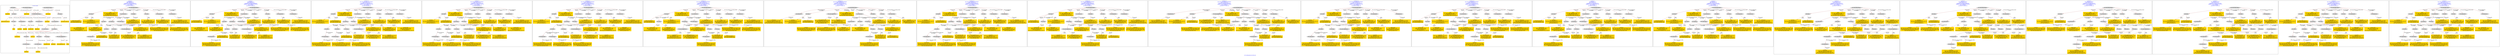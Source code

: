 digraph n0 {
fontcolor="blue"
remincross="true"
label="s19-s-indianapolis-artworks.xml"
subgraph cluster_0 {
label="1-correct model"
n2[style="filled",color="white",fillcolor="lightgray",label="E12_Production1"];
n3[style="filled",color="white",fillcolor="lightgray",label="E21_Person1"];
n4[style="filled",color="white",fillcolor="lightgray",label="E52_Time-Span4"];
n5[style="filled",color="white",fillcolor="lightgray",label="E69_Death1"];
n6[style="filled",color="white",fillcolor="lightgray",label="E74_Group1"];
n7[style="filled",color="white",fillcolor="lightgray",label="E82_Actor_Appellation1"];
n8[style="filled",color="white",fillcolor="lightgray",label="E67_Birth1"];
n9[shape="plaintext",style="filled",fillcolor="gold",label="artist_uri"];
n10[style="filled",color="white",fillcolor="lightgray",label="E22_Man-Made_Object1"];
n11[style="filled",color="white",fillcolor="lightgray",label="E35_Title1"];
n12[style="filled",color="white",fillcolor="lightgray",label="E8_Acquisition1"];
n13[style="filled",color="white",fillcolor="lightgray",label="E55_Type1"];
n14[style="filled",color="white",fillcolor="lightgray",label="E54_Dimension1"];
n15[shape="plaintext",style="filled",fillcolor="gold",label="sourceURL"];
n16[style="filled",color="white",fillcolor="lightgray",label="E33_Linguistic_Object1"];
n17[style="filled",color="white",fillcolor="lightgray",label="E55_Type2"];
n18[shape="plaintext",style="filled",fillcolor="gold",label="provenance"];
n19[style="filled",color="white",fillcolor="lightgray",label="E33_Linguistic_Object2"];
n20[style="filled",color="white",fillcolor="lightgray",label="E55_Type3"];
n21[shape="plaintext",style="filled",fillcolor="gold",label="galleryLabel"];
n22[shape="plaintext",style="filled",fillcolor="gold",label="title"];
n23[style="filled",color="white",fillcolor="lightgray",label="E38_Image1"];
n24[shape="plaintext",style="filled",fillcolor="gold",label="imageURL"];
n25[style="filled",color="white",fillcolor="lightgray",label="E52_Time-Span1"];
n26[shape="plaintext",style="filled",fillcolor="gold",label="birthDate"];
n27[style="filled",color="white",fillcolor="lightgray",label="E52_Time-Span2"];
n28[shape="plaintext",style="filled",fillcolor="gold",label="deathDate"];
n29[shape="plaintext",style="filled",fillcolor="gold",label="creationDate"];
n30[shape="plaintext",style="filled",fillcolor="gold",label="dimensions"];
n31[shape="plaintext",style="filled",fillcolor="gold",label="material_URI"];
n32[shape="plaintext",style="filled",fillcolor="gold",label="materials"];
n33[shape="plaintext",style="filled",fillcolor="gold",label="provenance_type_uri"];
n34[shape="plaintext",style="filled",fillcolor="gold",label="galleryLabel_type_uri"];
n35[shape="plaintext",style="filled",fillcolor="gold",label="nationality_URI"];
n36[shape="plaintext",style="filled",fillcolor="gold",label="nationality"];
n37[shape="plaintext",style="filled",fillcolor="gold",label="artist_appellation_uri"];
n38[shape="plaintext",style="filled",fillcolor="gold",label="artist"];
n39[shape="plaintext",style="filled",fillcolor="gold",label="creditLine"];
}
subgraph cluster_1 {
label="candidate 0\nlink coherence:1.0\nnode coherence:1.0\nconfidence:0.4874833258165572\nmapping score:0.544847383115323\ncost:29.99985\n-precision:0.5-recall:0.41"
n41[style="filled",color="white",fillcolor="lightgray",label="E12_Production1"];
n42[style="filled",color="white",fillcolor="lightgray",label="E21_Person1"];
n43[style="filled",color="white",fillcolor="lightgray",label="E52_Time-Span2"];
n44[style="filled",color="white",fillcolor="lightgray",label="E55_Type1"];
n45[style="filled",color="white",fillcolor="lightgray",label="E67_Birth1"];
n46[style="filled",color="white",fillcolor="lightgray",label="E74_Group1"];
n47[style="filled",color="white",fillcolor="lightgray",label="E82_Actor_Appellation1"];
n48[style="filled",color="white",fillcolor="lightgray",label="E22_Man-Made_Object1"];
n49[style="filled",color="white",fillcolor="lightgray",label="E30_Right1"];
n50[style="filled",color="white",fillcolor="lightgray",label="E35_Title1"];
n51[style="filled",color="white",fillcolor="lightgray",label="E40_Legal_Body1"];
n52[style="filled",color="white",fillcolor="lightgray",label="E54_Dimension1"];
n53[style="filled",color="white",fillcolor="lightgray",label="E55_Type2"];
n54[style="filled",color="white",fillcolor="lightgray",label="E52_Time-Span1"];
n55[shape="plaintext",style="filled",fillcolor="gold",label="creationDate\n[E52_Time-Span,P82_at_some_time_within,0.382]\n[E52_Time-Span,P82b_end_of_the_end,0.302]\n[E52_Time-Span,P82a_begin_of_the_begin,0.268]\n[E52_Time-Span,label,0.048]"];
n56[shape="plaintext",style="filled",fillcolor="gold",label="material_URI\n[E55_Type,classLink,0.762]\n[E74_Group,classLink,0.238]\n[E55_Type,label,0.0]\n[E29_Design_or_Procedure,P3_has_note,0.0]"];
n57[shape="plaintext",style="filled",fillcolor="gold",label="dimensions\n[E54_Dimension,P3_has_note,0.858]\n[E82_Actor_Appellation,label,0.091]\n[E52_Time-Span,P82b_end_of_the_end,0.03]\n[E52_Time-Span,P82_at_some_time_within,0.021]"];
n58[shape="plaintext",style="filled",fillcolor="gold",label="artist_appellation_uri\n[E82_Actor_Appellation,classLink,0.849]\n[E21_Person,classLink,0.135]\n[E82_Actor_Appellation,label,0.011]\n[E35_Title,label,0.006]"];
n59[shape="plaintext",style="filled",fillcolor="gold",label="birthDate\n[E52_Time-Span,P82a_begin_of_the_begin,0.521]\n[E52_Time-Span,P82_at_some_time_within,0.388]\n[E52_Time-Span,P82b_end_of_the_end,0.057]\n[E52_Time-Span,label,0.034]"];
n60[shape="plaintext",style="filled",fillcolor="gold",label="artist\n[E82_Actor_Appellation,label,0.93]\n[E35_Title,label,0.066]\n[E30_Right,P3_has_note,0.005]\n[E22_Man-Made_Object,classLink,0.0]"];
n61[shape="plaintext",style="filled",fillcolor="gold",label="provenance\n[E35_Title,label,0.397]\n[E30_Right,P3_has_note,0.369]\n[E82_Actor_Appellation,label,0.156]\n[E40_Legal_Body,label,0.078]"];
n62[shape="plaintext",style="filled",fillcolor="gold",label="artist_uri\n[E21_Person,classLink,0.545]\n[E82_Actor_Appellation,classLink,0.389]\n[E82_Actor_Appellation,label,0.041]\n[E35_Title,label,0.024]"];
n63[shape="plaintext",style="filled",fillcolor="gold",label="galleryLabel\n[E35_Title,label,0.713]\n[E82_Actor_Appellation,label,0.205]\n[E30_Right,P3_has_note,0.056]\n[E55_Type,label,0.025]"];
n64[shape="plaintext",style="filled",fillcolor="gold",label="materials\n[E55_Type,label,0.5]\n[E29_Design_or_Procedure,P3_has_note,0.5]\n[E35_Title,label,0.0]\n[E55_Type,classLink,0.0]"];
n65[shape="plaintext",style="filled",fillcolor="gold",label="imageURL\n[E82_Actor_Appellation,label,0.612]\n[E35_Title,label,0.376]\n[E54_Dimension,P3_has_note,0.012]\n[E22_Man-Made_Object,classLink,0.0]"];
n66[shape="plaintext",style="filled",fillcolor="gold",label="deathDate\n[E52_Time-Span,P82b_end_of_the_end,0.509]\n[E52_Time-Span,P82_at_some_time_within,0.389]\n[E52_Time-Span,P82a_begin_of_the_begin,0.078]\n[E52_Time-Span,label,0.024]"];
n67[shape="plaintext",style="filled",fillcolor="gold",label="provenance_type_uri\n[E55_Type,classLink,0.511]\n[E74_Group,classLink,0.489]"];
n68[shape="plaintext",style="filled",fillcolor="gold",label="galleryLabel_type_uri\n[E55_Type,classLink,0.511]\n[E74_Group,classLink,0.489]"];
n69[shape="plaintext",style="filled",fillcolor="gold",label="title\n[E35_Title,label,0.943]\n[E82_Actor_Appellation,label,0.053]\n[E30_Right,P3_has_note,0.003]\n[E21_Person,classLink,0.0]"];
n70[shape="plaintext",style="filled",fillcolor="gold",label="nationality_URI\n[E74_Group,classLink,0.792]\n[E74_Group,label,0.116]\n[E55_Type,classLink,0.089]\n[E35_Title,label,0.003]"];
n71[shape="plaintext",style="filled",fillcolor="gold",label="sourceURL\n[E82_Actor_Appellation,label,0.375]\n[E40_Legal_Body,label,0.296]\n[E30_Right,P3_has_note,0.209]\n[E35_Title,label,0.12]"];
}
subgraph cluster_2 {
label="candidate 1\nlink coherence:1.0\nnode coherence:1.0\nconfidence:0.48748332256944543\nmapping score:0.5448473820329524\ncost:29.99985\n-precision:0.5-recall:0.41"
n73[style="filled",color="white",fillcolor="lightgray",label="E12_Production1"];
n74[style="filled",color="white",fillcolor="lightgray",label="E21_Person1"];
n75[style="filled",color="white",fillcolor="lightgray",label="E52_Time-Span2"];
n76[style="filled",color="white",fillcolor="lightgray",label="E55_Type1"];
n77[style="filled",color="white",fillcolor="lightgray",label="E67_Birth1"];
n78[style="filled",color="white",fillcolor="lightgray",label="E74_Group1"];
n79[style="filled",color="white",fillcolor="lightgray",label="E82_Actor_Appellation1"];
n80[style="filled",color="white",fillcolor="lightgray",label="E22_Man-Made_Object1"];
n81[style="filled",color="white",fillcolor="lightgray",label="E30_Right1"];
n82[style="filled",color="white",fillcolor="lightgray",label="E35_Title1"];
n83[style="filled",color="white",fillcolor="lightgray",label="E40_Legal_Body1"];
n84[style="filled",color="white",fillcolor="lightgray",label="E54_Dimension1"];
n85[style="filled",color="white",fillcolor="lightgray",label="E55_Type2"];
n86[style="filled",color="white",fillcolor="lightgray",label="E52_Time-Span1"];
n87[shape="plaintext",style="filled",fillcolor="gold",label="creationDate\n[E52_Time-Span,P82_at_some_time_within,0.382]\n[E52_Time-Span,P82b_end_of_the_end,0.302]\n[E52_Time-Span,P82a_begin_of_the_begin,0.268]\n[E52_Time-Span,label,0.048]"];
n88[shape="plaintext",style="filled",fillcolor="gold",label="material_URI\n[E55_Type,classLink,0.762]\n[E74_Group,classLink,0.238]\n[E55_Type,label,0.0]\n[E29_Design_or_Procedure,P3_has_note,0.0]"];
n89[shape="plaintext",style="filled",fillcolor="gold",label="dimensions\n[E54_Dimension,P3_has_note,0.858]\n[E82_Actor_Appellation,label,0.091]\n[E52_Time-Span,P82b_end_of_the_end,0.03]\n[E52_Time-Span,P82_at_some_time_within,0.021]"];
n90[shape="plaintext",style="filled",fillcolor="gold",label="artist_appellation_uri\n[E82_Actor_Appellation,classLink,0.849]\n[E21_Person,classLink,0.135]\n[E82_Actor_Appellation,label,0.011]\n[E35_Title,label,0.006]"];
n91[shape="plaintext",style="filled",fillcolor="gold",label="birthDate\n[E52_Time-Span,P82a_begin_of_the_begin,0.521]\n[E52_Time-Span,P82_at_some_time_within,0.388]\n[E52_Time-Span,P82b_end_of_the_end,0.057]\n[E52_Time-Span,label,0.034]"];
n92[shape="plaintext",style="filled",fillcolor="gold",label="artist\n[E82_Actor_Appellation,label,0.93]\n[E35_Title,label,0.066]\n[E30_Right,P3_has_note,0.005]\n[E22_Man-Made_Object,classLink,0.0]"];
n93[shape="plaintext",style="filled",fillcolor="gold",label="provenance\n[E35_Title,label,0.397]\n[E30_Right,P3_has_note,0.369]\n[E82_Actor_Appellation,label,0.156]\n[E40_Legal_Body,label,0.078]"];
n94[shape="plaintext",style="filled",fillcolor="gold",label="artist_uri\n[E21_Person,classLink,0.545]\n[E82_Actor_Appellation,classLink,0.389]\n[E82_Actor_Appellation,label,0.041]\n[E35_Title,label,0.024]"];
n95[shape="plaintext",style="filled",fillcolor="gold",label="galleryLabel\n[E35_Title,label,0.713]\n[E82_Actor_Appellation,label,0.205]\n[E30_Right,P3_has_note,0.056]\n[E55_Type,label,0.025]"];
n96[shape="plaintext",style="filled",fillcolor="gold",label="materials\n[E55_Type,label,0.5]\n[E29_Design_or_Procedure,P3_has_note,0.5]\n[E35_Title,label,0.0]\n[E55_Type,classLink,0.0]"];
n97[shape="plaintext",style="filled",fillcolor="gold",label="imageURL\n[E82_Actor_Appellation,label,0.612]\n[E35_Title,label,0.376]\n[E54_Dimension,P3_has_note,0.012]\n[E22_Man-Made_Object,classLink,0.0]"];
n98[shape="plaintext",style="filled",fillcolor="gold",label="deathDate\n[E52_Time-Span,P82b_end_of_the_end,0.509]\n[E52_Time-Span,P82_at_some_time_within,0.389]\n[E52_Time-Span,P82a_begin_of_the_begin,0.078]\n[E52_Time-Span,label,0.024]"];
n99[shape="plaintext",style="filled",fillcolor="gold",label="provenance_type_uri\n[E55_Type,classLink,0.511]\n[E74_Group,classLink,0.489]"];
n100[shape="plaintext",style="filled",fillcolor="gold",label="galleryLabel_type_uri\n[E55_Type,classLink,0.511]\n[E74_Group,classLink,0.489]"];
n101[shape="plaintext",style="filled",fillcolor="gold",label="title\n[E35_Title,label,0.943]\n[E82_Actor_Appellation,label,0.053]\n[E30_Right,P3_has_note,0.003]\n[E21_Person,classLink,0.0]"];
n102[shape="plaintext",style="filled",fillcolor="gold",label="nationality_URI\n[E74_Group,classLink,0.792]\n[E74_Group,label,0.116]\n[E55_Type,classLink,0.089]\n[E35_Title,label,0.003]"];
n103[shape="plaintext",style="filled",fillcolor="gold",label="sourceURL\n[E82_Actor_Appellation,label,0.375]\n[E40_Legal_Body,label,0.296]\n[E30_Right,P3_has_note,0.209]\n[E35_Title,label,0.12]"];
}
subgraph cluster_3 {
label="candidate 10\nlink coherence:0.967741935483871\nnode coherence:1.0\nconfidence:0.4757398706719723\nmapping score:0.540932898067128\ncost:30.99984\n-precision:0.48-recall:0.41"
n105[style="filled",color="white",fillcolor="lightgray",label="E12_Production1"];
n106[style="filled",color="white",fillcolor="lightgray",label="E21_Person1"];
n107[style="filled",color="white",fillcolor="lightgray",label="E55_Type1"];
n108[style="filled",color="white",fillcolor="lightgray",label="E67_Birth1"];
n109[style="filled",color="white",fillcolor="lightgray",label="E69_Death1"];
n110[style="filled",color="white",fillcolor="lightgray",label="E74_Group1"];
n111[style="filled",color="white",fillcolor="lightgray",label="E82_Actor_Appellation1"];
n112[style="filled",color="white",fillcolor="lightgray",label="E22_Man-Made_Object1"];
n113[style="filled",color="white",fillcolor="lightgray",label="E30_Right1"];
n114[style="filled",color="white",fillcolor="lightgray",label="E35_Title1"];
n115[style="filled",color="white",fillcolor="lightgray",label="E40_Legal_Body1"];
n116[style="filled",color="white",fillcolor="lightgray",label="E54_Dimension1"];
n117[style="filled",color="white",fillcolor="lightgray",label="E55_Type2"];
n118[style="filled",color="white",fillcolor="lightgray",label="E52_Time-Span2"];
n119[style="filled",color="white",fillcolor="lightgray",label="E52_Time-Span3"];
n120[shape="plaintext",style="filled",fillcolor="gold",label="deathDate\n[E52_Time-Span,P82b_end_of_the_end,0.509]\n[E52_Time-Span,P82_at_some_time_within,0.389]\n[E52_Time-Span,P82a_begin_of_the_begin,0.078]\n[E52_Time-Span,label,0.024]"];
n121[shape="plaintext",style="filled",fillcolor="gold",label="material_URI\n[E55_Type,classLink,0.762]\n[E74_Group,classLink,0.238]\n[E55_Type,label,0.0]\n[E29_Design_or_Procedure,P3_has_note,0.0]"];
n122[shape="plaintext",style="filled",fillcolor="gold",label="dimensions\n[E54_Dimension,P3_has_note,0.858]\n[E82_Actor_Appellation,label,0.091]\n[E52_Time-Span,P82b_end_of_the_end,0.03]\n[E52_Time-Span,P82_at_some_time_within,0.021]"];
n123[shape="plaintext",style="filled",fillcolor="gold",label="artist_appellation_uri\n[E82_Actor_Appellation,classLink,0.849]\n[E21_Person,classLink,0.135]\n[E82_Actor_Appellation,label,0.011]\n[E35_Title,label,0.006]"];
n124[shape="plaintext",style="filled",fillcolor="gold",label="birthDate\n[E52_Time-Span,P82a_begin_of_the_begin,0.521]\n[E52_Time-Span,P82_at_some_time_within,0.388]\n[E52_Time-Span,P82b_end_of_the_end,0.057]\n[E52_Time-Span,label,0.034]"];
n125[shape="plaintext",style="filled",fillcolor="gold",label="artist\n[E82_Actor_Appellation,label,0.93]\n[E35_Title,label,0.066]\n[E30_Right,P3_has_note,0.005]\n[E22_Man-Made_Object,classLink,0.0]"];
n126[shape="plaintext",style="filled",fillcolor="gold",label="provenance\n[E35_Title,label,0.397]\n[E30_Right,P3_has_note,0.369]\n[E82_Actor_Appellation,label,0.156]\n[E40_Legal_Body,label,0.078]"];
n127[shape="plaintext",style="filled",fillcolor="gold",label="artist_uri\n[E21_Person,classLink,0.545]\n[E82_Actor_Appellation,classLink,0.389]\n[E82_Actor_Appellation,label,0.041]\n[E35_Title,label,0.024]"];
n128[shape="plaintext",style="filled",fillcolor="gold",label="galleryLabel\n[E35_Title,label,0.713]\n[E82_Actor_Appellation,label,0.205]\n[E30_Right,P3_has_note,0.056]\n[E55_Type,label,0.025]"];
n129[shape="plaintext",style="filled",fillcolor="gold",label="materials\n[E55_Type,label,0.5]\n[E29_Design_or_Procedure,P3_has_note,0.5]\n[E35_Title,label,0.0]\n[E55_Type,classLink,0.0]"];
n130[shape="plaintext",style="filled",fillcolor="gold",label="creationDate\n[E52_Time-Span,P82_at_some_time_within,0.382]\n[E52_Time-Span,P82b_end_of_the_end,0.302]\n[E52_Time-Span,P82a_begin_of_the_begin,0.268]\n[E52_Time-Span,label,0.048]"];
n131[shape="plaintext",style="filled",fillcolor="gold",label="imageURL\n[E82_Actor_Appellation,label,0.612]\n[E35_Title,label,0.376]\n[E54_Dimension,P3_has_note,0.012]\n[E22_Man-Made_Object,classLink,0.0]"];
n132[shape="plaintext",style="filled",fillcolor="gold",label="provenance_type_uri\n[E55_Type,classLink,0.511]\n[E74_Group,classLink,0.489]"];
n133[shape="plaintext",style="filled",fillcolor="gold",label="galleryLabel_type_uri\n[E55_Type,classLink,0.511]\n[E74_Group,classLink,0.489]"];
n134[shape="plaintext",style="filled",fillcolor="gold",label="title\n[E35_Title,label,0.943]\n[E82_Actor_Appellation,label,0.053]\n[E30_Right,P3_has_note,0.003]\n[E21_Person,classLink,0.0]"];
n135[shape="plaintext",style="filled",fillcolor="gold",label="nationality_URI\n[E74_Group,classLink,0.792]\n[E74_Group,label,0.116]\n[E55_Type,classLink,0.089]\n[E35_Title,label,0.003]"];
n136[shape="plaintext",style="filled",fillcolor="gold",label="sourceURL\n[E82_Actor_Appellation,label,0.375]\n[E40_Legal_Body,label,0.296]\n[E30_Right,P3_has_note,0.209]\n[E35_Title,label,0.12]"];
}
subgraph cluster_4 {
label="candidate 11\nlink coherence:0.967741935483871\nnode coherence:1.0\nconfidence:0.4729167781314209\nmapping score:0.5399918672202776\ncost:30.99984\n-precision:0.48-recall:0.41"
n138[style="filled",color="white",fillcolor="lightgray",label="E12_Production1"];
n139[style="filled",color="white",fillcolor="lightgray",label="E21_Person1"];
n140[style="filled",color="white",fillcolor="lightgray",label="E55_Type1"];
n141[style="filled",color="white",fillcolor="lightgray",label="E67_Birth1"];
n142[style="filled",color="white",fillcolor="lightgray",label="E69_Death1"];
n143[style="filled",color="white",fillcolor="lightgray",label="E74_Group1"];
n144[style="filled",color="white",fillcolor="lightgray",label="E82_Actor_Appellation1"];
n145[style="filled",color="white",fillcolor="lightgray",label="E22_Man-Made_Object1"];
n146[style="filled",color="white",fillcolor="lightgray",label="E30_Right1"];
n147[style="filled",color="white",fillcolor="lightgray",label="E35_Title1"];
n148[style="filled",color="white",fillcolor="lightgray",label="E40_Legal_Body1"];
n149[style="filled",color="white",fillcolor="lightgray",label="E54_Dimension1"];
n150[style="filled",color="white",fillcolor="lightgray",label="E55_Type2"];
n151[style="filled",color="white",fillcolor="lightgray",label="E52_Time-Span2"];
n152[style="filled",color="white",fillcolor="lightgray",label="E52_Time-Span3"];
n153[shape="plaintext",style="filled",fillcolor="gold",label="birthDate\n[E52_Time-Span,P82a_begin_of_the_begin,0.521]\n[E52_Time-Span,P82_at_some_time_within,0.388]\n[E52_Time-Span,P82b_end_of_the_end,0.057]\n[E52_Time-Span,label,0.034]"];
n154[shape="plaintext",style="filled",fillcolor="gold",label="material_URI\n[E55_Type,classLink,0.762]\n[E74_Group,classLink,0.238]\n[E55_Type,label,0.0]\n[E29_Design_or_Procedure,P3_has_note,0.0]"];
n155[shape="plaintext",style="filled",fillcolor="gold",label="dimensions\n[E54_Dimension,P3_has_note,0.858]\n[E82_Actor_Appellation,label,0.091]\n[E52_Time-Span,P82b_end_of_the_end,0.03]\n[E52_Time-Span,P82_at_some_time_within,0.021]"];
n156[shape="plaintext",style="filled",fillcolor="gold",label="artist_appellation_uri\n[E82_Actor_Appellation,classLink,0.849]\n[E21_Person,classLink,0.135]\n[E82_Actor_Appellation,label,0.011]\n[E35_Title,label,0.006]"];
n157[shape="plaintext",style="filled",fillcolor="gold",label="creationDate\n[E52_Time-Span,P82_at_some_time_within,0.382]\n[E52_Time-Span,P82b_end_of_the_end,0.302]\n[E52_Time-Span,P82a_begin_of_the_begin,0.268]\n[E52_Time-Span,label,0.048]"];
n158[shape="plaintext",style="filled",fillcolor="gold",label="artist\n[E82_Actor_Appellation,label,0.93]\n[E35_Title,label,0.066]\n[E30_Right,P3_has_note,0.005]\n[E22_Man-Made_Object,classLink,0.0]"];
n159[shape="plaintext",style="filled",fillcolor="gold",label="provenance\n[E35_Title,label,0.397]\n[E30_Right,P3_has_note,0.369]\n[E82_Actor_Appellation,label,0.156]\n[E40_Legal_Body,label,0.078]"];
n160[shape="plaintext",style="filled",fillcolor="gold",label="artist_uri\n[E21_Person,classLink,0.545]\n[E82_Actor_Appellation,classLink,0.389]\n[E82_Actor_Appellation,label,0.041]\n[E35_Title,label,0.024]"];
n161[shape="plaintext",style="filled",fillcolor="gold",label="galleryLabel\n[E35_Title,label,0.713]\n[E82_Actor_Appellation,label,0.205]\n[E30_Right,P3_has_note,0.056]\n[E55_Type,label,0.025]"];
n162[shape="plaintext",style="filled",fillcolor="gold",label="materials\n[E55_Type,label,0.5]\n[E29_Design_or_Procedure,P3_has_note,0.5]\n[E35_Title,label,0.0]\n[E55_Type,classLink,0.0]"];
n163[shape="plaintext",style="filled",fillcolor="gold",label="imageURL\n[E82_Actor_Appellation,label,0.612]\n[E35_Title,label,0.376]\n[E54_Dimension,P3_has_note,0.012]\n[E22_Man-Made_Object,classLink,0.0]"];
n164[shape="plaintext",style="filled",fillcolor="gold",label="deathDate\n[E52_Time-Span,P82b_end_of_the_end,0.509]\n[E52_Time-Span,P82_at_some_time_within,0.389]\n[E52_Time-Span,P82a_begin_of_the_begin,0.078]\n[E52_Time-Span,label,0.024]"];
n165[shape="plaintext",style="filled",fillcolor="gold",label="provenance_type_uri\n[E55_Type,classLink,0.511]\n[E74_Group,classLink,0.489]"];
n166[shape="plaintext",style="filled",fillcolor="gold",label="galleryLabel_type_uri\n[E55_Type,classLink,0.511]\n[E74_Group,classLink,0.489]"];
n167[shape="plaintext",style="filled",fillcolor="gold",label="title\n[E35_Title,label,0.943]\n[E82_Actor_Appellation,label,0.053]\n[E30_Right,P3_has_note,0.003]\n[E21_Person,classLink,0.0]"];
n168[shape="plaintext",style="filled",fillcolor="gold",label="nationality_URI\n[E74_Group,classLink,0.792]\n[E74_Group,label,0.116]\n[E55_Type,classLink,0.089]\n[E35_Title,label,0.003]"];
n169[shape="plaintext",style="filled",fillcolor="gold",label="sourceURL\n[E82_Actor_Appellation,label,0.375]\n[E40_Legal_Body,label,0.296]\n[E30_Right,P3_has_note,0.209]\n[E35_Title,label,0.12]"];
}
subgraph cluster_5 {
label="candidate 12\nlink coherence:0.9666666666666667\nnode coherence:1.0\nconfidence:0.4874833258165572\nmapping score:0.544847383115323\ncost:29.99986\n-precision:0.5-recall:0.41"
n171[style="filled",color="white",fillcolor="lightgray",label="E12_Production1"];
n172[style="filled",color="white",fillcolor="lightgray",label="E21_Person1"];
n173[style="filled",color="white",fillcolor="lightgray",label="E55_Type1"];
n174[style="filled",color="white",fillcolor="lightgray",label="E67_Birth1"];
n175[style="filled",color="white",fillcolor="lightgray",label="E74_Group1"];
n176[style="filled",color="white",fillcolor="lightgray",label="E82_Actor_Appellation1"];
n177[style="filled",color="white",fillcolor="lightgray",label="E22_Man-Made_Object1"];
n178[style="filled",color="white",fillcolor="lightgray",label="E30_Right1"];
n179[style="filled",color="white",fillcolor="lightgray",label="E35_Title1"];
n180[style="filled",color="white",fillcolor="lightgray",label="E40_Legal_Body1"];
n181[style="filled",color="white",fillcolor="lightgray",label="E54_Dimension1"];
n182[style="filled",color="white",fillcolor="lightgray",label="E55_Type2"];
n183[style="filled",color="white",fillcolor="lightgray",label="E52_Time-Span1"];
n184[style="filled",color="white",fillcolor="lightgray",label="E52_Time-Span2"];
n185[shape="plaintext",style="filled",fillcolor="gold",label="creationDate\n[E52_Time-Span,P82_at_some_time_within,0.382]\n[E52_Time-Span,P82b_end_of_the_end,0.302]\n[E52_Time-Span,P82a_begin_of_the_begin,0.268]\n[E52_Time-Span,label,0.048]"];
n186[shape="plaintext",style="filled",fillcolor="gold",label="material_URI\n[E55_Type,classLink,0.762]\n[E74_Group,classLink,0.238]\n[E55_Type,label,0.0]\n[E29_Design_or_Procedure,P3_has_note,0.0]"];
n187[shape="plaintext",style="filled",fillcolor="gold",label="dimensions\n[E54_Dimension,P3_has_note,0.858]\n[E82_Actor_Appellation,label,0.091]\n[E52_Time-Span,P82b_end_of_the_end,0.03]\n[E52_Time-Span,P82_at_some_time_within,0.021]"];
n188[shape="plaintext",style="filled",fillcolor="gold",label="artist_appellation_uri\n[E82_Actor_Appellation,classLink,0.849]\n[E21_Person,classLink,0.135]\n[E82_Actor_Appellation,label,0.011]\n[E35_Title,label,0.006]"];
n189[shape="plaintext",style="filled",fillcolor="gold",label="birthDate\n[E52_Time-Span,P82a_begin_of_the_begin,0.521]\n[E52_Time-Span,P82_at_some_time_within,0.388]\n[E52_Time-Span,P82b_end_of_the_end,0.057]\n[E52_Time-Span,label,0.034]"];
n190[shape="plaintext",style="filled",fillcolor="gold",label="artist\n[E82_Actor_Appellation,label,0.93]\n[E35_Title,label,0.066]\n[E30_Right,P3_has_note,0.005]\n[E22_Man-Made_Object,classLink,0.0]"];
n191[shape="plaintext",style="filled",fillcolor="gold",label="provenance\n[E35_Title,label,0.397]\n[E30_Right,P3_has_note,0.369]\n[E82_Actor_Appellation,label,0.156]\n[E40_Legal_Body,label,0.078]"];
n192[shape="plaintext",style="filled",fillcolor="gold",label="artist_uri\n[E21_Person,classLink,0.545]\n[E82_Actor_Appellation,classLink,0.389]\n[E82_Actor_Appellation,label,0.041]\n[E35_Title,label,0.024]"];
n193[shape="plaintext",style="filled",fillcolor="gold",label="galleryLabel\n[E35_Title,label,0.713]\n[E82_Actor_Appellation,label,0.205]\n[E30_Right,P3_has_note,0.056]\n[E55_Type,label,0.025]"];
n194[shape="plaintext",style="filled",fillcolor="gold",label="materials\n[E55_Type,label,0.5]\n[E29_Design_or_Procedure,P3_has_note,0.5]\n[E35_Title,label,0.0]\n[E55_Type,classLink,0.0]"];
n195[shape="plaintext",style="filled",fillcolor="gold",label="imageURL\n[E82_Actor_Appellation,label,0.612]\n[E35_Title,label,0.376]\n[E54_Dimension,P3_has_note,0.012]\n[E22_Man-Made_Object,classLink,0.0]"];
n196[shape="plaintext",style="filled",fillcolor="gold",label="deathDate\n[E52_Time-Span,P82b_end_of_the_end,0.509]\n[E52_Time-Span,P82_at_some_time_within,0.389]\n[E52_Time-Span,P82a_begin_of_the_begin,0.078]\n[E52_Time-Span,label,0.024]"];
n197[shape="plaintext",style="filled",fillcolor="gold",label="provenance_type_uri\n[E55_Type,classLink,0.511]\n[E74_Group,classLink,0.489]"];
n198[shape="plaintext",style="filled",fillcolor="gold",label="galleryLabel_type_uri\n[E55_Type,classLink,0.511]\n[E74_Group,classLink,0.489]"];
n199[shape="plaintext",style="filled",fillcolor="gold",label="title\n[E35_Title,label,0.943]\n[E82_Actor_Appellation,label,0.053]\n[E30_Right,P3_has_note,0.003]\n[E21_Person,classLink,0.0]"];
n200[shape="plaintext",style="filled",fillcolor="gold",label="nationality_URI\n[E74_Group,classLink,0.792]\n[E74_Group,label,0.116]\n[E55_Type,classLink,0.089]\n[E35_Title,label,0.003]"];
n201[shape="plaintext",style="filled",fillcolor="gold",label="sourceURL\n[E82_Actor_Appellation,label,0.375]\n[E40_Legal_Body,label,0.296]\n[E30_Right,P3_has_note,0.209]\n[E35_Title,label,0.12]"];
}
subgraph cluster_6 {
label="candidate 13\nlink coherence:0.9666666666666667\nnode coherence:1.0\nconfidence:0.4874833258165572\nmapping score:0.544847383115323\ncost:128.99986\n-precision:0.5-recall:0.41"
n203[style="filled",color="white",fillcolor="lightgray",label="E12_Production1"];
n204[style="filled",color="white",fillcolor="lightgray",label="E21_Person1"];
n205[style="filled",color="white",fillcolor="lightgray",label="E52_Time-Span2"];
n206[style="filled",color="white",fillcolor="lightgray",label="E67_Birth1"];
n207[style="filled",color="white",fillcolor="lightgray",label="E74_Group1"];
n208[style="filled",color="white",fillcolor="lightgray",label="E82_Actor_Appellation1"];
n209[style="filled",color="white",fillcolor="lightgray",label="E22_Man-Made_Object1"];
n210[style="filled",color="white",fillcolor="lightgray",label="E30_Right1"];
n211[style="filled",color="white",fillcolor="lightgray",label="E35_Title1"];
n212[style="filled",color="white",fillcolor="lightgray",label="E40_Legal_Body1"];
n213[style="filled",color="white",fillcolor="lightgray",label="E54_Dimension1"];
n214[style="filled",color="white",fillcolor="lightgray",label="E55_Type2"];
n215[style="filled",color="white",fillcolor="lightgray",label="E52_Time-Span1"];
n216[style="filled",color="white",fillcolor="lightgray",label="E55_Type1"];
n217[shape="plaintext",style="filled",fillcolor="gold",label="creationDate\n[E52_Time-Span,P82_at_some_time_within,0.382]\n[E52_Time-Span,P82b_end_of_the_end,0.302]\n[E52_Time-Span,P82a_begin_of_the_begin,0.268]\n[E52_Time-Span,label,0.048]"];
n218[shape="plaintext",style="filled",fillcolor="gold",label="material_URI\n[E55_Type,classLink,0.762]\n[E74_Group,classLink,0.238]\n[E55_Type,label,0.0]\n[E29_Design_or_Procedure,P3_has_note,0.0]"];
n219[shape="plaintext",style="filled",fillcolor="gold",label="dimensions\n[E54_Dimension,P3_has_note,0.858]\n[E82_Actor_Appellation,label,0.091]\n[E52_Time-Span,P82b_end_of_the_end,0.03]\n[E52_Time-Span,P82_at_some_time_within,0.021]"];
n220[shape="plaintext",style="filled",fillcolor="gold",label="artist_appellation_uri\n[E82_Actor_Appellation,classLink,0.849]\n[E21_Person,classLink,0.135]\n[E82_Actor_Appellation,label,0.011]\n[E35_Title,label,0.006]"];
n221[shape="plaintext",style="filled",fillcolor="gold",label="birthDate\n[E52_Time-Span,P82a_begin_of_the_begin,0.521]\n[E52_Time-Span,P82_at_some_time_within,0.388]\n[E52_Time-Span,P82b_end_of_the_end,0.057]\n[E52_Time-Span,label,0.034]"];
n222[shape="plaintext",style="filled",fillcolor="gold",label="artist\n[E82_Actor_Appellation,label,0.93]\n[E35_Title,label,0.066]\n[E30_Right,P3_has_note,0.005]\n[E22_Man-Made_Object,classLink,0.0]"];
n223[shape="plaintext",style="filled",fillcolor="gold",label="provenance\n[E35_Title,label,0.397]\n[E30_Right,P3_has_note,0.369]\n[E82_Actor_Appellation,label,0.156]\n[E40_Legal_Body,label,0.078]"];
n224[shape="plaintext",style="filled",fillcolor="gold",label="artist_uri\n[E21_Person,classLink,0.545]\n[E82_Actor_Appellation,classLink,0.389]\n[E82_Actor_Appellation,label,0.041]\n[E35_Title,label,0.024]"];
n225[shape="plaintext",style="filled",fillcolor="gold",label="galleryLabel\n[E35_Title,label,0.713]\n[E82_Actor_Appellation,label,0.205]\n[E30_Right,P3_has_note,0.056]\n[E55_Type,label,0.025]"];
n226[shape="plaintext",style="filled",fillcolor="gold",label="materials\n[E55_Type,label,0.5]\n[E29_Design_or_Procedure,P3_has_note,0.5]\n[E35_Title,label,0.0]\n[E55_Type,classLink,0.0]"];
n227[shape="plaintext",style="filled",fillcolor="gold",label="imageURL\n[E82_Actor_Appellation,label,0.612]\n[E35_Title,label,0.376]\n[E54_Dimension,P3_has_note,0.012]\n[E22_Man-Made_Object,classLink,0.0]"];
n228[shape="plaintext",style="filled",fillcolor="gold",label="deathDate\n[E52_Time-Span,P82b_end_of_the_end,0.509]\n[E52_Time-Span,P82_at_some_time_within,0.389]\n[E52_Time-Span,P82a_begin_of_the_begin,0.078]\n[E52_Time-Span,label,0.024]"];
n229[shape="plaintext",style="filled",fillcolor="gold",label="provenance_type_uri\n[E55_Type,classLink,0.511]\n[E74_Group,classLink,0.489]"];
n230[shape="plaintext",style="filled",fillcolor="gold",label="galleryLabel_type_uri\n[E55_Type,classLink,0.511]\n[E74_Group,classLink,0.489]"];
n231[shape="plaintext",style="filled",fillcolor="gold",label="title\n[E35_Title,label,0.943]\n[E82_Actor_Appellation,label,0.053]\n[E30_Right,P3_has_note,0.003]\n[E21_Person,classLink,0.0]"];
n232[shape="plaintext",style="filled",fillcolor="gold",label="nationality_URI\n[E74_Group,classLink,0.792]\n[E74_Group,label,0.116]\n[E55_Type,classLink,0.089]\n[E35_Title,label,0.003]"];
n233[shape="plaintext",style="filled",fillcolor="gold",label="sourceURL\n[E82_Actor_Appellation,label,0.375]\n[E40_Legal_Body,label,0.296]\n[E30_Right,P3_has_note,0.209]\n[E35_Title,label,0.12]"];
}
subgraph cluster_7 {
label="candidate 14\nlink coherence:0.9666666666666667\nnode coherence:1.0\nconfidence:0.4874833258165572\nmapping score:0.544847383115323\ncost:129.009872\n-precision:0.47-recall:0.38"
n235[style="filled",color="white",fillcolor="lightgray",label="E12_Production1"];
n236[style="filled",color="white",fillcolor="lightgray",label="E21_Person1"];
n237[style="filled",color="white",fillcolor="lightgray",label="E52_Time-Span2"];
n238[style="filled",color="white",fillcolor="lightgray",label="E55_Type1"];
n239[style="filled",color="white",fillcolor="lightgray",label="E67_Birth1"];
n240[style="filled",color="white",fillcolor="lightgray",label="E74_Group1"];
n241[style="filled",color="white",fillcolor="lightgray",label="E22_Man-Made_Object1"];
n242[style="filled",color="white",fillcolor="lightgray",label="E30_Right1"];
n243[style="filled",color="white",fillcolor="lightgray",label="E35_Title1"];
n244[style="filled",color="white",fillcolor="lightgray",label="E40_Legal_Body1"];
n245[style="filled",color="white",fillcolor="lightgray",label="E54_Dimension1"];
n246[style="filled",color="white",fillcolor="lightgray",label="E55_Type2"];
n247[style="filled",color="white",fillcolor="lightgray",label="E52_Time-Span1"];
n248[style="filled",color="white",fillcolor="lightgray",label="E82_Actor_Appellation1"];
n249[shape="plaintext",style="filled",fillcolor="gold",label="creationDate\n[E52_Time-Span,P82_at_some_time_within,0.382]\n[E52_Time-Span,P82b_end_of_the_end,0.302]\n[E52_Time-Span,P82a_begin_of_the_begin,0.268]\n[E52_Time-Span,label,0.048]"];
n250[shape="plaintext",style="filled",fillcolor="gold",label="material_URI\n[E55_Type,classLink,0.762]\n[E74_Group,classLink,0.238]\n[E55_Type,label,0.0]\n[E29_Design_or_Procedure,P3_has_note,0.0]"];
n251[shape="plaintext",style="filled",fillcolor="gold",label="dimensions\n[E54_Dimension,P3_has_note,0.858]\n[E82_Actor_Appellation,label,0.091]\n[E52_Time-Span,P82b_end_of_the_end,0.03]\n[E52_Time-Span,P82_at_some_time_within,0.021]"];
n252[shape="plaintext",style="filled",fillcolor="gold",label="artist_appellation_uri\n[E82_Actor_Appellation,classLink,0.849]\n[E21_Person,classLink,0.135]\n[E82_Actor_Appellation,label,0.011]\n[E35_Title,label,0.006]"];
n253[shape="plaintext",style="filled",fillcolor="gold",label="birthDate\n[E52_Time-Span,P82a_begin_of_the_begin,0.521]\n[E52_Time-Span,P82_at_some_time_within,0.388]\n[E52_Time-Span,P82b_end_of_the_end,0.057]\n[E52_Time-Span,label,0.034]"];
n254[shape="plaintext",style="filled",fillcolor="gold",label="artist\n[E82_Actor_Appellation,label,0.93]\n[E35_Title,label,0.066]\n[E30_Right,P3_has_note,0.005]\n[E22_Man-Made_Object,classLink,0.0]"];
n255[shape="plaintext",style="filled",fillcolor="gold",label="provenance\n[E35_Title,label,0.397]\n[E30_Right,P3_has_note,0.369]\n[E82_Actor_Appellation,label,0.156]\n[E40_Legal_Body,label,0.078]"];
n256[shape="plaintext",style="filled",fillcolor="gold",label="artist_uri\n[E21_Person,classLink,0.545]\n[E82_Actor_Appellation,classLink,0.389]\n[E82_Actor_Appellation,label,0.041]\n[E35_Title,label,0.024]"];
n257[shape="plaintext",style="filled",fillcolor="gold",label="galleryLabel\n[E35_Title,label,0.713]\n[E82_Actor_Appellation,label,0.205]\n[E30_Right,P3_has_note,0.056]\n[E55_Type,label,0.025]"];
n258[shape="plaintext",style="filled",fillcolor="gold",label="materials\n[E55_Type,label,0.5]\n[E29_Design_or_Procedure,P3_has_note,0.5]\n[E35_Title,label,0.0]\n[E55_Type,classLink,0.0]"];
n259[shape="plaintext",style="filled",fillcolor="gold",label="imageURL\n[E82_Actor_Appellation,label,0.612]\n[E35_Title,label,0.376]\n[E54_Dimension,P3_has_note,0.012]\n[E22_Man-Made_Object,classLink,0.0]"];
n260[shape="plaintext",style="filled",fillcolor="gold",label="deathDate\n[E52_Time-Span,P82b_end_of_the_end,0.509]\n[E52_Time-Span,P82_at_some_time_within,0.389]\n[E52_Time-Span,P82a_begin_of_the_begin,0.078]\n[E52_Time-Span,label,0.024]"];
n261[shape="plaintext",style="filled",fillcolor="gold",label="provenance_type_uri\n[E55_Type,classLink,0.511]\n[E74_Group,classLink,0.489]"];
n262[shape="plaintext",style="filled",fillcolor="gold",label="galleryLabel_type_uri\n[E55_Type,classLink,0.511]\n[E74_Group,classLink,0.489]"];
n263[shape="plaintext",style="filled",fillcolor="gold",label="title\n[E35_Title,label,0.943]\n[E82_Actor_Appellation,label,0.053]\n[E30_Right,P3_has_note,0.003]\n[E21_Person,classLink,0.0]"];
n264[shape="plaintext",style="filled",fillcolor="gold",label="nationality_URI\n[E74_Group,classLink,0.792]\n[E74_Group,label,0.116]\n[E55_Type,classLink,0.089]\n[E35_Title,label,0.003]"];
n265[shape="plaintext",style="filled",fillcolor="gold",label="sourceURL\n[E82_Actor_Appellation,label,0.375]\n[E40_Legal_Body,label,0.296]\n[E30_Right,P3_has_note,0.209]\n[E35_Title,label,0.12]"];
}
subgraph cluster_8 {
label="candidate 15\nlink coherence:0.9666666666666667\nnode coherence:1.0\nconfidence:0.48748332256944543\nmapping score:0.5448473820329524\ncost:29.99986\n-precision:0.5-recall:0.41"
n267[style="filled",color="white",fillcolor="lightgray",label="E12_Production1"];
n268[style="filled",color="white",fillcolor="lightgray",label="E21_Person1"];
n269[style="filled",color="white",fillcolor="lightgray",label="E55_Type1"];
n270[style="filled",color="white",fillcolor="lightgray",label="E67_Birth1"];
n271[style="filled",color="white",fillcolor="lightgray",label="E74_Group1"];
n272[style="filled",color="white",fillcolor="lightgray",label="E82_Actor_Appellation1"];
n273[style="filled",color="white",fillcolor="lightgray",label="E22_Man-Made_Object1"];
n274[style="filled",color="white",fillcolor="lightgray",label="E30_Right1"];
n275[style="filled",color="white",fillcolor="lightgray",label="E35_Title1"];
n276[style="filled",color="white",fillcolor="lightgray",label="E40_Legal_Body1"];
n277[style="filled",color="white",fillcolor="lightgray",label="E54_Dimension1"];
n278[style="filled",color="white",fillcolor="lightgray",label="E55_Type2"];
n279[style="filled",color="white",fillcolor="lightgray",label="E52_Time-Span1"];
n280[style="filled",color="white",fillcolor="lightgray",label="E52_Time-Span2"];
n281[shape="plaintext",style="filled",fillcolor="gold",label="creationDate\n[E52_Time-Span,P82_at_some_time_within,0.382]\n[E52_Time-Span,P82b_end_of_the_end,0.302]\n[E52_Time-Span,P82a_begin_of_the_begin,0.268]\n[E52_Time-Span,label,0.048]"];
n282[shape="plaintext",style="filled",fillcolor="gold",label="material_URI\n[E55_Type,classLink,0.762]\n[E74_Group,classLink,0.238]\n[E55_Type,label,0.0]\n[E29_Design_or_Procedure,P3_has_note,0.0]"];
n283[shape="plaintext",style="filled",fillcolor="gold",label="dimensions\n[E54_Dimension,P3_has_note,0.858]\n[E82_Actor_Appellation,label,0.091]\n[E52_Time-Span,P82b_end_of_the_end,0.03]\n[E52_Time-Span,P82_at_some_time_within,0.021]"];
n284[shape="plaintext",style="filled",fillcolor="gold",label="artist_appellation_uri\n[E82_Actor_Appellation,classLink,0.849]\n[E21_Person,classLink,0.135]\n[E82_Actor_Appellation,label,0.011]\n[E35_Title,label,0.006]"];
n285[shape="plaintext",style="filled",fillcolor="gold",label="birthDate\n[E52_Time-Span,P82a_begin_of_the_begin,0.521]\n[E52_Time-Span,P82_at_some_time_within,0.388]\n[E52_Time-Span,P82b_end_of_the_end,0.057]\n[E52_Time-Span,label,0.034]"];
n286[shape="plaintext",style="filled",fillcolor="gold",label="artist\n[E82_Actor_Appellation,label,0.93]\n[E35_Title,label,0.066]\n[E30_Right,P3_has_note,0.005]\n[E22_Man-Made_Object,classLink,0.0]"];
n287[shape="plaintext",style="filled",fillcolor="gold",label="provenance\n[E35_Title,label,0.397]\n[E30_Right,P3_has_note,0.369]\n[E82_Actor_Appellation,label,0.156]\n[E40_Legal_Body,label,0.078]"];
n288[shape="plaintext",style="filled",fillcolor="gold",label="artist_uri\n[E21_Person,classLink,0.545]\n[E82_Actor_Appellation,classLink,0.389]\n[E82_Actor_Appellation,label,0.041]\n[E35_Title,label,0.024]"];
n289[shape="plaintext",style="filled",fillcolor="gold",label="galleryLabel\n[E35_Title,label,0.713]\n[E82_Actor_Appellation,label,0.205]\n[E30_Right,P3_has_note,0.056]\n[E55_Type,label,0.025]"];
n290[shape="plaintext",style="filled",fillcolor="gold",label="materials\n[E55_Type,label,0.5]\n[E29_Design_or_Procedure,P3_has_note,0.5]\n[E35_Title,label,0.0]\n[E55_Type,classLink,0.0]"];
n291[shape="plaintext",style="filled",fillcolor="gold",label="imageURL\n[E82_Actor_Appellation,label,0.612]\n[E35_Title,label,0.376]\n[E54_Dimension,P3_has_note,0.012]\n[E22_Man-Made_Object,classLink,0.0]"];
n292[shape="plaintext",style="filled",fillcolor="gold",label="deathDate\n[E52_Time-Span,P82b_end_of_the_end,0.509]\n[E52_Time-Span,P82_at_some_time_within,0.389]\n[E52_Time-Span,P82a_begin_of_the_begin,0.078]\n[E52_Time-Span,label,0.024]"];
n293[shape="plaintext",style="filled",fillcolor="gold",label="provenance_type_uri\n[E55_Type,classLink,0.511]\n[E74_Group,classLink,0.489]"];
n294[shape="plaintext",style="filled",fillcolor="gold",label="galleryLabel_type_uri\n[E55_Type,classLink,0.511]\n[E74_Group,classLink,0.489]"];
n295[shape="plaintext",style="filled",fillcolor="gold",label="title\n[E35_Title,label,0.943]\n[E82_Actor_Appellation,label,0.053]\n[E30_Right,P3_has_note,0.003]\n[E21_Person,classLink,0.0]"];
n296[shape="plaintext",style="filled",fillcolor="gold",label="nationality_URI\n[E74_Group,classLink,0.792]\n[E74_Group,label,0.116]\n[E55_Type,classLink,0.089]\n[E35_Title,label,0.003]"];
n297[shape="plaintext",style="filled",fillcolor="gold",label="sourceURL\n[E82_Actor_Appellation,label,0.375]\n[E40_Legal_Body,label,0.296]\n[E30_Right,P3_has_note,0.209]\n[E35_Title,label,0.12]"];
}
subgraph cluster_9 {
label="candidate 16\nlink coherence:0.9666666666666667\nnode coherence:1.0\nconfidence:0.48748332256944543\nmapping score:0.5448473820329524\ncost:128.99986\n-precision:0.5-recall:0.41"
n299[style="filled",color="white",fillcolor="lightgray",label="E12_Production1"];
n300[style="filled",color="white",fillcolor="lightgray",label="E21_Person1"];
n301[style="filled",color="white",fillcolor="lightgray",label="E52_Time-Span2"];
n302[style="filled",color="white",fillcolor="lightgray",label="E67_Birth1"];
n303[style="filled",color="white",fillcolor="lightgray",label="E74_Group1"];
n304[style="filled",color="white",fillcolor="lightgray",label="E82_Actor_Appellation1"];
n305[style="filled",color="white",fillcolor="lightgray",label="E22_Man-Made_Object1"];
n306[style="filled",color="white",fillcolor="lightgray",label="E30_Right1"];
n307[style="filled",color="white",fillcolor="lightgray",label="E35_Title1"];
n308[style="filled",color="white",fillcolor="lightgray",label="E40_Legal_Body1"];
n309[style="filled",color="white",fillcolor="lightgray",label="E54_Dimension1"];
n310[style="filled",color="white",fillcolor="lightgray",label="E55_Type2"];
n311[style="filled",color="white",fillcolor="lightgray",label="E52_Time-Span1"];
n312[style="filled",color="white",fillcolor="lightgray",label="E55_Type1"];
n313[shape="plaintext",style="filled",fillcolor="gold",label="creationDate\n[E52_Time-Span,P82_at_some_time_within,0.382]\n[E52_Time-Span,P82b_end_of_the_end,0.302]\n[E52_Time-Span,P82a_begin_of_the_begin,0.268]\n[E52_Time-Span,label,0.048]"];
n314[shape="plaintext",style="filled",fillcolor="gold",label="material_URI\n[E55_Type,classLink,0.762]\n[E74_Group,classLink,0.238]\n[E55_Type,label,0.0]\n[E29_Design_or_Procedure,P3_has_note,0.0]"];
n315[shape="plaintext",style="filled",fillcolor="gold",label="dimensions\n[E54_Dimension,P3_has_note,0.858]\n[E82_Actor_Appellation,label,0.091]\n[E52_Time-Span,P82b_end_of_the_end,0.03]\n[E52_Time-Span,P82_at_some_time_within,0.021]"];
n316[shape="plaintext",style="filled",fillcolor="gold",label="artist_appellation_uri\n[E82_Actor_Appellation,classLink,0.849]\n[E21_Person,classLink,0.135]\n[E82_Actor_Appellation,label,0.011]\n[E35_Title,label,0.006]"];
n317[shape="plaintext",style="filled",fillcolor="gold",label="birthDate\n[E52_Time-Span,P82a_begin_of_the_begin,0.521]\n[E52_Time-Span,P82_at_some_time_within,0.388]\n[E52_Time-Span,P82b_end_of_the_end,0.057]\n[E52_Time-Span,label,0.034]"];
n318[shape="plaintext",style="filled",fillcolor="gold",label="artist\n[E82_Actor_Appellation,label,0.93]\n[E35_Title,label,0.066]\n[E30_Right,P3_has_note,0.005]\n[E22_Man-Made_Object,classLink,0.0]"];
n319[shape="plaintext",style="filled",fillcolor="gold",label="provenance\n[E35_Title,label,0.397]\n[E30_Right,P3_has_note,0.369]\n[E82_Actor_Appellation,label,0.156]\n[E40_Legal_Body,label,0.078]"];
n320[shape="plaintext",style="filled",fillcolor="gold",label="artist_uri\n[E21_Person,classLink,0.545]\n[E82_Actor_Appellation,classLink,0.389]\n[E82_Actor_Appellation,label,0.041]\n[E35_Title,label,0.024]"];
n321[shape="plaintext",style="filled",fillcolor="gold",label="galleryLabel\n[E35_Title,label,0.713]\n[E82_Actor_Appellation,label,0.205]\n[E30_Right,P3_has_note,0.056]\n[E55_Type,label,0.025]"];
n322[shape="plaintext",style="filled",fillcolor="gold",label="materials\n[E55_Type,label,0.5]\n[E29_Design_or_Procedure,P3_has_note,0.5]\n[E35_Title,label,0.0]\n[E55_Type,classLink,0.0]"];
n323[shape="plaintext",style="filled",fillcolor="gold",label="imageURL\n[E82_Actor_Appellation,label,0.612]\n[E35_Title,label,0.376]\n[E54_Dimension,P3_has_note,0.012]\n[E22_Man-Made_Object,classLink,0.0]"];
n324[shape="plaintext",style="filled",fillcolor="gold",label="deathDate\n[E52_Time-Span,P82b_end_of_the_end,0.509]\n[E52_Time-Span,P82_at_some_time_within,0.389]\n[E52_Time-Span,P82a_begin_of_the_begin,0.078]\n[E52_Time-Span,label,0.024]"];
n325[shape="plaintext",style="filled",fillcolor="gold",label="provenance_type_uri\n[E55_Type,classLink,0.511]\n[E74_Group,classLink,0.489]"];
n326[shape="plaintext",style="filled",fillcolor="gold",label="galleryLabel_type_uri\n[E55_Type,classLink,0.511]\n[E74_Group,classLink,0.489]"];
n327[shape="plaintext",style="filled",fillcolor="gold",label="title\n[E35_Title,label,0.943]\n[E82_Actor_Appellation,label,0.053]\n[E30_Right,P3_has_note,0.003]\n[E21_Person,classLink,0.0]"];
n328[shape="plaintext",style="filled",fillcolor="gold",label="nationality_URI\n[E74_Group,classLink,0.792]\n[E74_Group,label,0.116]\n[E55_Type,classLink,0.089]\n[E35_Title,label,0.003]"];
n329[shape="plaintext",style="filled",fillcolor="gold",label="sourceURL\n[E82_Actor_Appellation,label,0.375]\n[E40_Legal_Body,label,0.296]\n[E30_Right,P3_has_note,0.209]\n[E35_Title,label,0.12]"];
}
subgraph cluster_10 {
label="candidate 17\nlink coherence:0.9666666666666667\nnode coherence:1.0\nconfidence:0.48748332256944543\nmapping score:0.5448473820329524\ncost:129.009872\n-precision:0.47-recall:0.38"
n331[style="filled",color="white",fillcolor="lightgray",label="E12_Production1"];
n332[style="filled",color="white",fillcolor="lightgray",label="E21_Person1"];
n333[style="filled",color="white",fillcolor="lightgray",label="E52_Time-Span2"];
n334[style="filled",color="white",fillcolor="lightgray",label="E55_Type1"];
n335[style="filled",color="white",fillcolor="lightgray",label="E67_Birth1"];
n336[style="filled",color="white",fillcolor="lightgray",label="E74_Group1"];
n337[style="filled",color="white",fillcolor="lightgray",label="E22_Man-Made_Object1"];
n338[style="filled",color="white",fillcolor="lightgray",label="E30_Right1"];
n339[style="filled",color="white",fillcolor="lightgray",label="E35_Title1"];
n340[style="filled",color="white",fillcolor="lightgray",label="E40_Legal_Body1"];
n341[style="filled",color="white",fillcolor="lightgray",label="E54_Dimension1"];
n342[style="filled",color="white",fillcolor="lightgray",label="E55_Type2"];
n343[style="filled",color="white",fillcolor="lightgray",label="E52_Time-Span1"];
n344[style="filled",color="white",fillcolor="lightgray",label="E82_Actor_Appellation1"];
n345[shape="plaintext",style="filled",fillcolor="gold",label="creationDate\n[E52_Time-Span,P82_at_some_time_within,0.382]\n[E52_Time-Span,P82b_end_of_the_end,0.302]\n[E52_Time-Span,P82a_begin_of_the_begin,0.268]\n[E52_Time-Span,label,0.048]"];
n346[shape="plaintext",style="filled",fillcolor="gold",label="material_URI\n[E55_Type,classLink,0.762]\n[E74_Group,classLink,0.238]\n[E55_Type,label,0.0]\n[E29_Design_or_Procedure,P3_has_note,0.0]"];
n347[shape="plaintext",style="filled",fillcolor="gold",label="dimensions\n[E54_Dimension,P3_has_note,0.858]\n[E82_Actor_Appellation,label,0.091]\n[E52_Time-Span,P82b_end_of_the_end,0.03]\n[E52_Time-Span,P82_at_some_time_within,0.021]"];
n348[shape="plaintext",style="filled",fillcolor="gold",label="artist_appellation_uri\n[E82_Actor_Appellation,classLink,0.849]\n[E21_Person,classLink,0.135]\n[E82_Actor_Appellation,label,0.011]\n[E35_Title,label,0.006]"];
n349[shape="plaintext",style="filled",fillcolor="gold",label="birthDate\n[E52_Time-Span,P82a_begin_of_the_begin,0.521]\n[E52_Time-Span,P82_at_some_time_within,0.388]\n[E52_Time-Span,P82b_end_of_the_end,0.057]\n[E52_Time-Span,label,0.034]"];
n350[shape="plaintext",style="filled",fillcolor="gold",label="artist\n[E82_Actor_Appellation,label,0.93]\n[E35_Title,label,0.066]\n[E30_Right,P3_has_note,0.005]\n[E22_Man-Made_Object,classLink,0.0]"];
n351[shape="plaintext",style="filled",fillcolor="gold",label="provenance\n[E35_Title,label,0.397]\n[E30_Right,P3_has_note,0.369]\n[E82_Actor_Appellation,label,0.156]\n[E40_Legal_Body,label,0.078]"];
n352[shape="plaintext",style="filled",fillcolor="gold",label="artist_uri\n[E21_Person,classLink,0.545]\n[E82_Actor_Appellation,classLink,0.389]\n[E82_Actor_Appellation,label,0.041]\n[E35_Title,label,0.024]"];
n353[shape="plaintext",style="filled",fillcolor="gold",label="galleryLabel\n[E35_Title,label,0.713]\n[E82_Actor_Appellation,label,0.205]\n[E30_Right,P3_has_note,0.056]\n[E55_Type,label,0.025]"];
n354[shape="plaintext",style="filled",fillcolor="gold",label="materials\n[E55_Type,label,0.5]\n[E29_Design_or_Procedure,P3_has_note,0.5]\n[E35_Title,label,0.0]\n[E55_Type,classLink,0.0]"];
n355[shape="plaintext",style="filled",fillcolor="gold",label="imageURL\n[E82_Actor_Appellation,label,0.612]\n[E35_Title,label,0.376]\n[E54_Dimension,P3_has_note,0.012]\n[E22_Man-Made_Object,classLink,0.0]"];
n356[shape="plaintext",style="filled",fillcolor="gold",label="deathDate\n[E52_Time-Span,P82b_end_of_the_end,0.509]\n[E52_Time-Span,P82_at_some_time_within,0.389]\n[E52_Time-Span,P82a_begin_of_the_begin,0.078]\n[E52_Time-Span,label,0.024]"];
n357[shape="plaintext",style="filled",fillcolor="gold",label="provenance_type_uri\n[E55_Type,classLink,0.511]\n[E74_Group,classLink,0.489]"];
n358[shape="plaintext",style="filled",fillcolor="gold",label="galleryLabel_type_uri\n[E55_Type,classLink,0.511]\n[E74_Group,classLink,0.489]"];
n359[shape="plaintext",style="filled",fillcolor="gold",label="title\n[E35_Title,label,0.943]\n[E82_Actor_Appellation,label,0.053]\n[E30_Right,P3_has_note,0.003]\n[E21_Person,classLink,0.0]"];
n360[shape="plaintext",style="filled",fillcolor="gold",label="nationality_URI\n[E74_Group,classLink,0.792]\n[E74_Group,label,0.116]\n[E55_Type,classLink,0.089]\n[E35_Title,label,0.003]"];
n361[shape="plaintext",style="filled",fillcolor="gold",label="sourceURL\n[E82_Actor_Appellation,label,0.375]\n[E40_Legal_Body,label,0.296]\n[E30_Right,P3_has_note,0.209]\n[E35_Title,label,0.12]"];
}
subgraph cluster_11 {
label="candidate 18\nlink coherence:0.9666666666666667\nnode coherence:1.0\nconfidence:0.4757398706719723\nmapping score:0.540932898067128\ncost:29.99986\n-precision:0.47-recall:0.38"
n363[style="filled",color="white",fillcolor="lightgray",label="E12_Production1"];
n364[style="filled",color="white",fillcolor="lightgray",label="E21_Person1"];
n365[style="filled",color="white",fillcolor="lightgray",label="E55_Type1"];
n366[style="filled",color="white",fillcolor="lightgray",label="E67_Birth1"];
n367[style="filled",color="white",fillcolor="lightgray",label="E74_Group1"];
n368[style="filled",color="white",fillcolor="lightgray",label="E82_Actor_Appellation1"];
n369[style="filled",color="white",fillcolor="lightgray",label="E22_Man-Made_Object1"];
n370[style="filled",color="white",fillcolor="lightgray",label="E30_Right1"];
n371[style="filled",color="white",fillcolor="lightgray",label="E35_Title1"];
n372[style="filled",color="white",fillcolor="lightgray",label="E40_Legal_Body1"];
n373[style="filled",color="white",fillcolor="lightgray",label="E54_Dimension1"];
n374[style="filled",color="white",fillcolor="lightgray",label="E55_Type2"];
n375[style="filled",color="white",fillcolor="lightgray",label="E52_Time-Span1"];
n376[style="filled",color="white",fillcolor="lightgray",label="E52_Time-Span2"];
n377[shape="plaintext",style="filled",fillcolor="gold",label="deathDate\n[E52_Time-Span,P82b_end_of_the_end,0.509]\n[E52_Time-Span,P82_at_some_time_within,0.389]\n[E52_Time-Span,P82a_begin_of_the_begin,0.078]\n[E52_Time-Span,label,0.024]"];
n378[shape="plaintext",style="filled",fillcolor="gold",label="material_URI\n[E55_Type,classLink,0.762]\n[E74_Group,classLink,0.238]\n[E55_Type,label,0.0]\n[E29_Design_or_Procedure,P3_has_note,0.0]"];
n379[shape="plaintext",style="filled",fillcolor="gold",label="dimensions\n[E54_Dimension,P3_has_note,0.858]\n[E82_Actor_Appellation,label,0.091]\n[E52_Time-Span,P82b_end_of_the_end,0.03]\n[E52_Time-Span,P82_at_some_time_within,0.021]"];
n380[shape="plaintext",style="filled",fillcolor="gold",label="artist_appellation_uri\n[E82_Actor_Appellation,classLink,0.849]\n[E21_Person,classLink,0.135]\n[E82_Actor_Appellation,label,0.011]\n[E35_Title,label,0.006]"];
n381[shape="plaintext",style="filled",fillcolor="gold",label="birthDate\n[E52_Time-Span,P82a_begin_of_the_begin,0.521]\n[E52_Time-Span,P82_at_some_time_within,0.388]\n[E52_Time-Span,P82b_end_of_the_end,0.057]\n[E52_Time-Span,label,0.034]"];
n382[shape="plaintext",style="filled",fillcolor="gold",label="artist\n[E82_Actor_Appellation,label,0.93]\n[E35_Title,label,0.066]\n[E30_Right,P3_has_note,0.005]\n[E22_Man-Made_Object,classLink,0.0]"];
n383[shape="plaintext",style="filled",fillcolor="gold",label="provenance\n[E35_Title,label,0.397]\n[E30_Right,P3_has_note,0.369]\n[E82_Actor_Appellation,label,0.156]\n[E40_Legal_Body,label,0.078]"];
n384[shape="plaintext",style="filled",fillcolor="gold",label="artist_uri\n[E21_Person,classLink,0.545]\n[E82_Actor_Appellation,classLink,0.389]\n[E82_Actor_Appellation,label,0.041]\n[E35_Title,label,0.024]"];
n385[shape="plaintext",style="filled",fillcolor="gold",label="galleryLabel\n[E35_Title,label,0.713]\n[E82_Actor_Appellation,label,0.205]\n[E30_Right,P3_has_note,0.056]\n[E55_Type,label,0.025]"];
n386[shape="plaintext",style="filled",fillcolor="gold",label="materials\n[E55_Type,label,0.5]\n[E29_Design_or_Procedure,P3_has_note,0.5]\n[E35_Title,label,0.0]\n[E55_Type,classLink,0.0]"];
n387[shape="plaintext",style="filled",fillcolor="gold",label="creationDate\n[E52_Time-Span,P82_at_some_time_within,0.382]\n[E52_Time-Span,P82b_end_of_the_end,0.302]\n[E52_Time-Span,P82a_begin_of_the_begin,0.268]\n[E52_Time-Span,label,0.048]"];
n388[shape="plaintext",style="filled",fillcolor="gold",label="imageURL\n[E82_Actor_Appellation,label,0.612]\n[E35_Title,label,0.376]\n[E54_Dimension,P3_has_note,0.012]\n[E22_Man-Made_Object,classLink,0.0]"];
n389[shape="plaintext",style="filled",fillcolor="gold",label="provenance_type_uri\n[E55_Type,classLink,0.511]\n[E74_Group,classLink,0.489]"];
n390[shape="plaintext",style="filled",fillcolor="gold",label="galleryLabel_type_uri\n[E55_Type,classLink,0.511]\n[E74_Group,classLink,0.489]"];
n391[shape="plaintext",style="filled",fillcolor="gold",label="title\n[E35_Title,label,0.943]\n[E82_Actor_Appellation,label,0.053]\n[E30_Right,P3_has_note,0.003]\n[E21_Person,classLink,0.0]"];
n392[shape="plaintext",style="filled",fillcolor="gold",label="nationality_URI\n[E74_Group,classLink,0.792]\n[E74_Group,label,0.116]\n[E55_Type,classLink,0.089]\n[E35_Title,label,0.003]"];
n393[shape="plaintext",style="filled",fillcolor="gold",label="sourceURL\n[E82_Actor_Appellation,label,0.375]\n[E40_Legal_Body,label,0.296]\n[E30_Right,P3_has_note,0.209]\n[E35_Title,label,0.12]"];
}
subgraph cluster_12 {
label="candidate 19\nlink coherence:0.9666666666666667\nnode coherence:1.0\nconfidence:0.4757398706719723\nmapping score:0.540932898067128\ncost:128.99986\n-precision:0.5-recall:0.41"
n395[style="filled",color="white",fillcolor="lightgray",label="E12_Production1"];
n396[style="filled",color="white",fillcolor="lightgray",label="E21_Person1"];
n397[style="filled",color="white",fillcolor="lightgray",label="E52_Time-Span2"];
n398[style="filled",color="white",fillcolor="lightgray",label="E67_Birth1"];
n399[style="filled",color="white",fillcolor="lightgray",label="E74_Group1"];
n400[style="filled",color="white",fillcolor="lightgray",label="E82_Actor_Appellation1"];
n401[style="filled",color="white",fillcolor="lightgray",label="E22_Man-Made_Object1"];
n402[style="filled",color="white",fillcolor="lightgray",label="E30_Right1"];
n403[style="filled",color="white",fillcolor="lightgray",label="E35_Title1"];
n404[style="filled",color="white",fillcolor="lightgray",label="E40_Legal_Body1"];
n405[style="filled",color="white",fillcolor="lightgray",label="E54_Dimension1"];
n406[style="filled",color="white",fillcolor="lightgray",label="E55_Type2"];
n407[style="filled",color="white",fillcolor="lightgray",label="E52_Time-Span1"];
n408[style="filled",color="white",fillcolor="lightgray",label="E55_Type1"];
n409[shape="plaintext",style="filled",fillcolor="gold",label="deathDate\n[E52_Time-Span,P82b_end_of_the_end,0.509]\n[E52_Time-Span,P82_at_some_time_within,0.389]\n[E52_Time-Span,P82a_begin_of_the_begin,0.078]\n[E52_Time-Span,label,0.024]"];
n410[shape="plaintext",style="filled",fillcolor="gold",label="material_URI\n[E55_Type,classLink,0.762]\n[E74_Group,classLink,0.238]\n[E55_Type,label,0.0]\n[E29_Design_or_Procedure,P3_has_note,0.0]"];
n411[shape="plaintext",style="filled",fillcolor="gold",label="dimensions\n[E54_Dimension,P3_has_note,0.858]\n[E82_Actor_Appellation,label,0.091]\n[E52_Time-Span,P82b_end_of_the_end,0.03]\n[E52_Time-Span,P82_at_some_time_within,0.021]"];
n412[shape="plaintext",style="filled",fillcolor="gold",label="artist_appellation_uri\n[E82_Actor_Appellation,classLink,0.849]\n[E21_Person,classLink,0.135]\n[E82_Actor_Appellation,label,0.011]\n[E35_Title,label,0.006]"];
n413[shape="plaintext",style="filled",fillcolor="gold",label="birthDate\n[E52_Time-Span,P82a_begin_of_the_begin,0.521]\n[E52_Time-Span,P82_at_some_time_within,0.388]\n[E52_Time-Span,P82b_end_of_the_end,0.057]\n[E52_Time-Span,label,0.034]"];
n414[shape="plaintext",style="filled",fillcolor="gold",label="artist\n[E82_Actor_Appellation,label,0.93]\n[E35_Title,label,0.066]\n[E30_Right,P3_has_note,0.005]\n[E22_Man-Made_Object,classLink,0.0]"];
n415[shape="plaintext",style="filled",fillcolor="gold",label="provenance\n[E35_Title,label,0.397]\n[E30_Right,P3_has_note,0.369]\n[E82_Actor_Appellation,label,0.156]\n[E40_Legal_Body,label,0.078]"];
n416[shape="plaintext",style="filled",fillcolor="gold",label="artist_uri\n[E21_Person,classLink,0.545]\n[E82_Actor_Appellation,classLink,0.389]\n[E82_Actor_Appellation,label,0.041]\n[E35_Title,label,0.024]"];
n417[shape="plaintext",style="filled",fillcolor="gold",label="galleryLabel\n[E35_Title,label,0.713]\n[E82_Actor_Appellation,label,0.205]\n[E30_Right,P3_has_note,0.056]\n[E55_Type,label,0.025]"];
n418[shape="plaintext",style="filled",fillcolor="gold",label="materials\n[E55_Type,label,0.5]\n[E29_Design_or_Procedure,P3_has_note,0.5]\n[E35_Title,label,0.0]\n[E55_Type,classLink,0.0]"];
n419[shape="plaintext",style="filled",fillcolor="gold",label="creationDate\n[E52_Time-Span,P82_at_some_time_within,0.382]\n[E52_Time-Span,P82b_end_of_the_end,0.302]\n[E52_Time-Span,P82a_begin_of_the_begin,0.268]\n[E52_Time-Span,label,0.048]"];
n420[shape="plaintext",style="filled",fillcolor="gold",label="imageURL\n[E82_Actor_Appellation,label,0.612]\n[E35_Title,label,0.376]\n[E54_Dimension,P3_has_note,0.012]\n[E22_Man-Made_Object,classLink,0.0]"];
n421[shape="plaintext",style="filled",fillcolor="gold",label="provenance_type_uri\n[E55_Type,classLink,0.511]\n[E74_Group,classLink,0.489]"];
n422[shape="plaintext",style="filled",fillcolor="gold",label="galleryLabel_type_uri\n[E55_Type,classLink,0.511]\n[E74_Group,classLink,0.489]"];
n423[shape="plaintext",style="filled",fillcolor="gold",label="title\n[E35_Title,label,0.943]\n[E82_Actor_Appellation,label,0.053]\n[E30_Right,P3_has_note,0.003]\n[E21_Person,classLink,0.0]"];
n424[shape="plaintext",style="filled",fillcolor="gold",label="nationality_URI\n[E74_Group,classLink,0.792]\n[E74_Group,label,0.116]\n[E55_Type,classLink,0.089]\n[E35_Title,label,0.003]"];
n425[shape="plaintext",style="filled",fillcolor="gold",label="sourceURL\n[E82_Actor_Appellation,label,0.375]\n[E40_Legal_Body,label,0.296]\n[E30_Right,P3_has_note,0.209]\n[E35_Title,label,0.12]"];
}
subgraph cluster_13 {
label="candidate 2\nlink coherence:1.0\nnode coherence:1.0\nconfidence:0.4757398706719723\nmapping score:0.540932898067128\ncost:29.99985\n-precision:0.5-recall:0.41"
n427[style="filled",color="white",fillcolor="lightgray",label="E12_Production1"];
n428[style="filled",color="white",fillcolor="lightgray",label="E21_Person1"];
n429[style="filled",color="white",fillcolor="lightgray",label="E52_Time-Span2"];
n430[style="filled",color="white",fillcolor="lightgray",label="E55_Type1"];
n431[style="filled",color="white",fillcolor="lightgray",label="E67_Birth1"];
n432[style="filled",color="white",fillcolor="lightgray",label="E74_Group1"];
n433[style="filled",color="white",fillcolor="lightgray",label="E82_Actor_Appellation1"];
n434[style="filled",color="white",fillcolor="lightgray",label="E22_Man-Made_Object1"];
n435[style="filled",color="white",fillcolor="lightgray",label="E30_Right1"];
n436[style="filled",color="white",fillcolor="lightgray",label="E35_Title1"];
n437[style="filled",color="white",fillcolor="lightgray",label="E40_Legal_Body1"];
n438[style="filled",color="white",fillcolor="lightgray",label="E54_Dimension1"];
n439[style="filled",color="white",fillcolor="lightgray",label="E55_Type2"];
n440[style="filled",color="white",fillcolor="lightgray",label="E52_Time-Span1"];
n441[shape="plaintext",style="filled",fillcolor="gold",label="deathDate\n[E52_Time-Span,P82b_end_of_the_end,0.509]\n[E52_Time-Span,P82_at_some_time_within,0.389]\n[E52_Time-Span,P82a_begin_of_the_begin,0.078]\n[E52_Time-Span,label,0.024]"];
n442[shape="plaintext",style="filled",fillcolor="gold",label="material_URI\n[E55_Type,classLink,0.762]\n[E74_Group,classLink,0.238]\n[E55_Type,label,0.0]\n[E29_Design_or_Procedure,P3_has_note,0.0]"];
n443[shape="plaintext",style="filled",fillcolor="gold",label="dimensions\n[E54_Dimension,P3_has_note,0.858]\n[E82_Actor_Appellation,label,0.091]\n[E52_Time-Span,P82b_end_of_the_end,0.03]\n[E52_Time-Span,P82_at_some_time_within,0.021]"];
n444[shape="plaintext",style="filled",fillcolor="gold",label="artist_appellation_uri\n[E82_Actor_Appellation,classLink,0.849]\n[E21_Person,classLink,0.135]\n[E82_Actor_Appellation,label,0.011]\n[E35_Title,label,0.006]"];
n445[shape="plaintext",style="filled",fillcolor="gold",label="birthDate\n[E52_Time-Span,P82a_begin_of_the_begin,0.521]\n[E52_Time-Span,P82_at_some_time_within,0.388]\n[E52_Time-Span,P82b_end_of_the_end,0.057]\n[E52_Time-Span,label,0.034]"];
n446[shape="plaintext",style="filled",fillcolor="gold",label="artist\n[E82_Actor_Appellation,label,0.93]\n[E35_Title,label,0.066]\n[E30_Right,P3_has_note,0.005]\n[E22_Man-Made_Object,classLink,0.0]"];
n447[shape="plaintext",style="filled",fillcolor="gold",label="provenance\n[E35_Title,label,0.397]\n[E30_Right,P3_has_note,0.369]\n[E82_Actor_Appellation,label,0.156]\n[E40_Legal_Body,label,0.078]"];
n448[shape="plaintext",style="filled",fillcolor="gold",label="artist_uri\n[E21_Person,classLink,0.545]\n[E82_Actor_Appellation,classLink,0.389]\n[E82_Actor_Appellation,label,0.041]\n[E35_Title,label,0.024]"];
n449[shape="plaintext",style="filled",fillcolor="gold",label="galleryLabel\n[E35_Title,label,0.713]\n[E82_Actor_Appellation,label,0.205]\n[E30_Right,P3_has_note,0.056]\n[E55_Type,label,0.025]"];
n450[shape="plaintext",style="filled",fillcolor="gold",label="materials\n[E55_Type,label,0.5]\n[E29_Design_or_Procedure,P3_has_note,0.5]\n[E35_Title,label,0.0]\n[E55_Type,classLink,0.0]"];
n451[shape="plaintext",style="filled",fillcolor="gold",label="creationDate\n[E52_Time-Span,P82_at_some_time_within,0.382]\n[E52_Time-Span,P82b_end_of_the_end,0.302]\n[E52_Time-Span,P82a_begin_of_the_begin,0.268]\n[E52_Time-Span,label,0.048]"];
n452[shape="plaintext",style="filled",fillcolor="gold",label="imageURL\n[E82_Actor_Appellation,label,0.612]\n[E35_Title,label,0.376]\n[E54_Dimension,P3_has_note,0.012]\n[E22_Man-Made_Object,classLink,0.0]"];
n453[shape="plaintext",style="filled",fillcolor="gold",label="provenance_type_uri\n[E55_Type,classLink,0.511]\n[E74_Group,classLink,0.489]"];
n454[shape="plaintext",style="filled",fillcolor="gold",label="galleryLabel_type_uri\n[E55_Type,classLink,0.511]\n[E74_Group,classLink,0.489]"];
n455[shape="plaintext",style="filled",fillcolor="gold",label="title\n[E35_Title,label,0.943]\n[E82_Actor_Appellation,label,0.053]\n[E30_Right,P3_has_note,0.003]\n[E21_Person,classLink,0.0]"];
n456[shape="plaintext",style="filled",fillcolor="gold",label="nationality_URI\n[E74_Group,classLink,0.792]\n[E74_Group,label,0.116]\n[E55_Type,classLink,0.089]\n[E35_Title,label,0.003]"];
n457[shape="plaintext",style="filled",fillcolor="gold",label="sourceURL\n[E82_Actor_Appellation,label,0.375]\n[E40_Legal_Body,label,0.296]\n[E30_Right,P3_has_note,0.209]\n[E35_Title,label,0.12]"];
}
subgraph cluster_14 {
label="candidate 3\nlink coherence:1.0\nnode coherence:1.0\nconfidence:0.4729167781314209\nmapping score:0.5399918672202776\ncost:29.99985\n-precision:0.53-recall:0.43"
n459[style="filled",color="white",fillcolor="lightgray",label="E12_Production1"];
n460[style="filled",color="white",fillcolor="lightgray",label="E21_Person1"];
n461[style="filled",color="white",fillcolor="lightgray",label="E52_Time-Span2"];
n462[style="filled",color="white",fillcolor="lightgray",label="E55_Type1"];
n463[style="filled",color="white",fillcolor="lightgray",label="E67_Birth1"];
n464[style="filled",color="white",fillcolor="lightgray",label="E74_Group1"];
n465[style="filled",color="white",fillcolor="lightgray",label="E82_Actor_Appellation1"];
n466[style="filled",color="white",fillcolor="lightgray",label="E22_Man-Made_Object1"];
n467[style="filled",color="white",fillcolor="lightgray",label="E30_Right1"];
n468[style="filled",color="white",fillcolor="lightgray",label="E35_Title1"];
n469[style="filled",color="white",fillcolor="lightgray",label="E40_Legal_Body1"];
n470[style="filled",color="white",fillcolor="lightgray",label="E54_Dimension1"];
n471[style="filled",color="white",fillcolor="lightgray",label="E55_Type2"];
n472[style="filled",color="white",fillcolor="lightgray",label="E52_Time-Span1"];
n473[shape="plaintext",style="filled",fillcolor="gold",label="birthDate\n[E52_Time-Span,P82a_begin_of_the_begin,0.521]\n[E52_Time-Span,P82_at_some_time_within,0.388]\n[E52_Time-Span,P82b_end_of_the_end,0.057]\n[E52_Time-Span,label,0.034]"];
n474[shape="plaintext",style="filled",fillcolor="gold",label="material_URI\n[E55_Type,classLink,0.762]\n[E74_Group,classLink,0.238]\n[E55_Type,label,0.0]\n[E29_Design_or_Procedure,P3_has_note,0.0]"];
n475[shape="plaintext",style="filled",fillcolor="gold",label="dimensions\n[E54_Dimension,P3_has_note,0.858]\n[E82_Actor_Appellation,label,0.091]\n[E52_Time-Span,P82b_end_of_the_end,0.03]\n[E52_Time-Span,P82_at_some_time_within,0.021]"];
n476[shape="plaintext",style="filled",fillcolor="gold",label="artist_appellation_uri\n[E82_Actor_Appellation,classLink,0.849]\n[E21_Person,classLink,0.135]\n[E82_Actor_Appellation,label,0.011]\n[E35_Title,label,0.006]"];
n477[shape="plaintext",style="filled",fillcolor="gold",label="creationDate\n[E52_Time-Span,P82_at_some_time_within,0.382]\n[E52_Time-Span,P82b_end_of_the_end,0.302]\n[E52_Time-Span,P82a_begin_of_the_begin,0.268]\n[E52_Time-Span,label,0.048]"];
n478[shape="plaintext",style="filled",fillcolor="gold",label="artist\n[E82_Actor_Appellation,label,0.93]\n[E35_Title,label,0.066]\n[E30_Right,P3_has_note,0.005]\n[E22_Man-Made_Object,classLink,0.0]"];
n479[shape="plaintext",style="filled",fillcolor="gold",label="provenance\n[E35_Title,label,0.397]\n[E30_Right,P3_has_note,0.369]\n[E82_Actor_Appellation,label,0.156]\n[E40_Legal_Body,label,0.078]"];
n480[shape="plaintext",style="filled",fillcolor="gold",label="artist_uri\n[E21_Person,classLink,0.545]\n[E82_Actor_Appellation,classLink,0.389]\n[E82_Actor_Appellation,label,0.041]\n[E35_Title,label,0.024]"];
n481[shape="plaintext",style="filled",fillcolor="gold",label="galleryLabel\n[E35_Title,label,0.713]\n[E82_Actor_Appellation,label,0.205]\n[E30_Right,P3_has_note,0.056]\n[E55_Type,label,0.025]"];
n482[shape="plaintext",style="filled",fillcolor="gold",label="materials\n[E55_Type,label,0.5]\n[E29_Design_or_Procedure,P3_has_note,0.5]\n[E35_Title,label,0.0]\n[E55_Type,classLink,0.0]"];
n483[shape="plaintext",style="filled",fillcolor="gold",label="imageURL\n[E82_Actor_Appellation,label,0.612]\n[E35_Title,label,0.376]\n[E54_Dimension,P3_has_note,0.012]\n[E22_Man-Made_Object,classLink,0.0]"];
n484[shape="plaintext",style="filled",fillcolor="gold",label="deathDate\n[E52_Time-Span,P82b_end_of_the_end,0.509]\n[E52_Time-Span,P82_at_some_time_within,0.389]\n[E52_Time-Span,P82a_begin_of_the_begin,0.078]\n[E52_Time-Span,label,0.024]"];
n485[shape="plaintext",style="filled",fillcolor="gold",label="provenance_type_uri\n[E55_Type,classLink,0.511]\n[E74_Group,classLink,0.489]"];
n486[shape="plaintext",style="filled",fillcolor="gold",label="galleryLabel_type_uri\n[E55_Type,classLink,0.511]\n[E74_Group,classLink,0.489]"];
n487[shape="plaintext",style="filled",fillcolor="gold",label="title\n[E35_Title,label,0.943]\n[E82_Actor_Appellation,label,0.053]\n[E30_Right,P3_has_note,0.003]\n[E21_Person,classLink,0.0]"];
n488[shape="plaintext",style="filled",fillcolor="gold",label="nationality_URI\n[E74_Group,classLink,0.792]\n[E74_Group,label,0.116]\n[E55_Type,classLink,0.089]\n[E35_Title,label,0.003]"];
n489[shape="plaintext",style="filled",fillcolor="gold",label="sourceURL\n[E82_Actor_Appellation,label,0.375]\n[E40_Legal_Body,label,0.296]\n[E30_Right,P3_has_note,0.209]\n[E35_Title,label,0.12]"];
}
subgraph cluster_15 {
label="candidate 4\nlink coherence:0.96875\nnode coherence:1.0\nconfidence:0.4874833258165572\nmapping score:0.544847383115323\ncost:130.99983\n-precision:0.5-recall:0.43"
n491[style="filled",color="white",fillcolor="lightgray",label="E12_Production1"];
n492[style="filled",color="white",fillcolor="lightgray",label="E21_Person1"];
n493[style="filled",color="white",fillcolor="lightgray",label="E52_Time-Span2"];
n494[style="filled",color="white",fillcolor="lightgray",label="E55_Type1"];
n495[style="filled",color="white",fillcolor="lightgray",label="E67_Birth1"];
n496[style="filled",color="white",fillcolor="lightgray",label="E69_Death1"];
n497[style="filled",color="white",fillcolor="lightgray",label="E74_Group1"];
n498[style="filled",color="white",fillcolor="lightgray",label="E82_Actor_Appellation1"];
n499[style="filled",color="white",fillcolor="lightgray",label="E22_Man-Made_Object1"];
n500[style="filled",color="white",fillcolor="lightgray",label="E30_Right1"];
n501[style="filled",color="white",fillcolor="lightgray",label="E35_Title1"];
n502[style="filled",color="white",fillcolor="lightgray",label="E40_Legal_Body1"];
n503[style="filled",color="white",fillcolor="lightgray",label="E55_Type2"];
n504[style="filled",color="white",fillcolor="lightgray",label="E52_Time-Span1"];
n505[style="filled",color="white",fillcolor="lightgray",label="E52_Time-Span3"];
n506[style="filled",color="white",fillcolor="lightgray",label="E54_Dimension1"];
n507[shape="plaintext",style="filled",fillcolor="gold",label="creationDate\n[E52_Time-Span,P82_at_some_time_within,0.382]\n[E52_Time-Span,P82b_end_of_the_end,0.302]\n[E52_Time-Span,P82a_begin_of_the_begin,0.268]\n[E52_Time-Span,label,0.048]"];
n508[shape="plaintext",style="filled",fillcolor="gold",label="material_URI\n[E55_Type,classLink,0.762]\n[E74_Group,classLink,0.238]\n[E55_Type,label,0.0]\n[E29_Design_or_Procedure,P3_has_note,0.0]"];
n509[shape="plaintext",style="filled",fillcolor="gold",label="dimensions\n[E54_Dimension,P3_has_note,0.858]\n[E82_Actor_Appellation,label,0.091]\n[E52_Time-Span,P82b_end_of_the_end,0.03]\n[E52_Time-Span,P82_at_some_time_within,0.021]"];
n510[shape="plaintext",style="filled",fillcolor="gold",label="artist_appellation_uri\n[E82_Actor_Appellation,classLink,0.849]\n[E21_Person,classLink,0.135]\n[E82_Actor_Appellation,label,0.011]\n[E35_Title,label,0.006]"];
n511[shape="plaintext",style="filled",fillcolor="gold",label="birthDate\n[E52_Time-Span,P82a_begin_of_the_begin,0.521]\n[E52_Time-Span,P82_at_some_time_within,0.388]\n[E52_Time-Span,P82b_end_of_the_end,0.057]\n[E52_Time-Span,label,0.034]"];
n512[shape="plaintext",style="filled",fillcolor="gold",label="artist\n[E82_Actor_Appellation,label,0.93]\n[E35_Title,label,0.066]\n[E30_Right,P3_has_note,0.005]\n[E22_Man-Made_Object,classLink,0.0]"];
n513[shape="plaintext",style="filled",fillcolor="gold",label="provenance\n[E35_Title,label,0.397]\n[E30_Right,P3_has_note,0.369]\n[E82_Actor_Appellation,label,0.156]\n[E40_Legal_Body,label,0.078]"];
n514[shape="plaintext",style="filled",fillcolor="gold",label="artist_uri\n[E21_Person,classLink,0.545]\n[E82_Actor_Appellation,classLink,0.389]\n[E82_Actor_Appellation,label,0.041]\n[E35_Title,label,0.024]"];
n515[shape="plaintext",style="filled",fillcolor="gold",label="galleryLabel\n[E35_Title,label,0.713]\n[E82_Actor_Appellation,label,0.205]\n[E30_Right,P3_has_note,0.056]\n[E55_Type,label,0.025]"];
n516[shape="plaintext",style="filled",fillcolor="gold",label="materials\n[E55_Type,label,0.5]\n[E29_Design_or_Procedure,P3_has_note,0.5]\n[E35_Title,label,0.0]\n[E55_Type,classLink,0.0]"];
n517[shape="plaintext",style="filled",fillcolor="gold",label="imageURL\n[E82_Actor_Appellation,label,0.612]\n[E35_Title,label,0.376]\n[E54_Dimension,P3_has_note,0.012]\n[E22_Man-Made_Object,classLink,0.0]"];
n518[shape="plaintext",style="filled",fillcolor="gold",label="deathDate\n[E52_Time-Span,P82b_end_of_the_end,0.509]\n[E52_Time-Span,P82_at_some_time_within,0.389]\n[E52_Time-Span,P82a_begin_of_the_begin,0.078]\n[E52_Time-Span,label,0.024]"];
n519[shape="plaintext",style="filled",fillcolor="gold",label="provenance_type_uri\n[E55_Type,classLink,0.511]\n[E74_Group,classLink,0.489]"];
n520[shape="plaintext",style="filled",fillcolor="gold",label="galleryLabel_type_uri\n[E55_Type,classLink,0.511]\n[E74_Group,classLink,0.489]"];
n521[shape="plaintext",style="filled",fillcolor="gold",label="title\n[E35_Title,label,0.943]\n[E82_Actor_Appellation,label,0.053]\n[E30_Right,P3_has_note,0.003]\n[E21_Person,classLink,0.0]"];
n522[shape="plaintext",style="filled",fillcolor="gold",label="nationality_URI\n[E74_Group,classLink,0.792]\n[E74_Group,label,0.116]\n[E55_Type,classLink,0.089]\n[E35_Title,label,0.003]"];
n523[shape="plaintext",style="filled",fillcolor="gold",label="sourceURL\n[E82_Actor_Appellation,label,0.375]\n[E40_Legal_Body,label,0.296]\n[E30_Right,P3_has_note,0.209]\n[E35_Title,label,0.12]"];
}
subgraph cluster_16 {
label="candidate 5\nlink coherence:0.96875\nnode coherence:1.0\nconfidence:0.48748332256944543\nmapping score:0.5448473820329524\ncost:130.99983\n-precision:0.5-recall:0.43"
n525[style="filled",color="white",fillcolor="lightgray",label="E12_Production1"];
n526[style="filled",color="white",fillcolor="lightgray",label="E21_Person1"];
n527[style="filled",color="white",fillcolor="lightgray",label="E52_Time-Span2"];
n528[style="filled",color="white",fillcolor="lightgray",label="E55_Type1"];
n529[style="filled",color="white",fillcolor="lightgray",label="E67_Birth1"];
n530[style="filled",color="white",fillcolor="lightgray",label="E69_Death1"];
n531[style="filled",color="white",fillcolor="lightgray",label="E74_Group1"];
n532[style="filled",color="white",fillcolor="lightgray",label="E82_Actor_Appellation1"];
n533[style="filled",color="white",fillcolor="lightgray",label="E22_Man-Made_Object1"];
n534[style="filled",color="white",fillcolor="lightgray",label="E30_Right1"];
n535[style="filled",color="white",fillcolor="lightgray",label="E35_Title1"];
n536[style="filled",color="white",fillcolor="lightgray",label="E40_Legal_Body1"];
n537[style="filled",color="white",fillcolor="lightgray",label="E55_Type2"];
n538[style="filled",color="white",fillcolor="lightgray",label="E52_Time-Span1"];
n539[style="filled",color="white",fillcolor="lightgray",label="E52_Time-Span3"];
n540[style="filled",color="white",fillcolor="lightgray",label="E54_Dimension1"];
n541[shape="plaintext",style="filled",fillcolor="gold",label="creationDate\n[E52_Time-Span,P82_at_some_time_within,0.382]\n[E52_Time-Span,P82b_end_of_the_end,0.302]\n[E52_Time-Span,P82a_begin_of_the_begin,0.268]\n[E52_Time-Span,label,0.048]"];
n542[shape="plaintext",style="filled",fillcolor="gold",label="material_URI\n[E55_Type,classLink,0.762]\n[E74_Group,classLink,0.238]\n[E55_Type,label,0.0]\n[E29_Design_or_Procedure,P3_has_note,0.0]"];
n543[shape="plaintext",style="filled",fillcolor="gold",label="dimensions\n[E54_Dimension,P3_has_note,0.858]\n[E82_Actor_Appellation,label,0.091]\n[E52_Time-Span,P82b_end_of_the_end,0.03]\n[E52_Time-Span,P82_at_some_time_within,0.021]"];
n544[shape="plaintext",style="filled",fillcolor="gold",label="artist_appellation_uri\n[E82_Actor_Appellation,classLink,0.849]\n[E21_Person,classLink,0.135]\n[E82_Actor_Appellation,label,0.011]\n[E35_Title,label,0.006]"];
n545[shape="plaintext",style="filled",fillcolor="gold",label="birthDate\n[E52_Time-Span,P82a_begin_of_the_begin,0.521]\n[E52_Time-Span,P82_at_some_time_within,0.388]\n[E52_Time-Span,P82b_end_of_the_end,0.057]\n[E52_Time-Span,label,0.034]"];
n546[shape="plaintext",style="filled",fillcolor="gold",label="artist\n[E82_Actor_Appellation,label,0.93]\n[E35_Title,label,0.066]\n[E30_Right,P3_has_note,0.005]\n[E22_Man-Made_Object,classLink,0.0]"];
n547[shape="plaintext",style="filled",fillcolor="gold",label="provenance\n[E35_Title,label,0.397]\n[E30_Right,P3_has_note,0.369]\n[E82_Actor_Appellation,label,0.156]\n[E40_Legal_Body,label,0.078]"];
n548[shape="plaintext",style="filled",fillcolor="gold",label="artist_uri\n[E21_Person,classLink,0.545]\n[E82_Actor_Appellation,classLink,0.389]\n[E82_Actor_Appellation,label,0.041]\n[E35_Title,label,0.024]"];
n549[shape="plaintext",style="filled",fillcolor="gold",label="galleryLabel\n[E35_Title,label,0.713]\n[E82_Actor_Appellation,label,0.205]\n[E30_Right,P3_has_note,0.056]\n[E55_Type,label,0.025]"];
n550[shape="plaintext",style="filled",fillcolor="gold",label="materials\n[E55_Type,label,0.5]\n[E29_Design_or_Procedure,P3_has_note,0.5]\n[E35_Title,label,0.0]\n[E55_Type,classLink,0.0]"];
n551[shape="plaintext",style="filled",fillcolor="gold",label="imageURL\n[E82_Actor_Appellation,label,0.612]\n[E35_Title,label,0.376]\n[E54_Dimension,P3_has_note,0.012]\n[E22_Man-Made_Object,classLink,0.0]"];
n552[shape="plaintext",style="filled",fillcolor="gold",label="deathDate\n[E52_Time-Span,P82b_end_of_the_end,0.509]\n[E52_Time-Span,P82_at_some_time_within,0.389]\n[E52_Time-Span,P82a_begin_of_the_begin,0.078]\n[E52_Time-Span,label,0.024]"];
n553[shape="plaintext",style="filled",fillcolor="gold",label="provenance_type_uri\n[E55_Type,classLink,0.511]\n[E74_Group,classLink,0.489]"];
n554[shape="plaintext",style="filled",fillcolor="gold",label="galleryLabel_type_uri\n[E55_Type,classLink,0.511]\n[E74_Group,classLink,0.489]"];
n555[shape="plaintext",style="filled",fillcolor="gold",label="title\n[E35_Title,label,0.943]\n[E82_Actor_Appellation,label,0.053]\n[E30_Right,P3_has_note,0.003]\n[E21_Person,classLink,0.0]"];
n556[shape="plaintext",style="filled",fillcolor="gold",label="nationality_URI\n[E74_Group,classLink,0.792]\n[E74_Group,label,0.116]\n[E55_Type,classLink,0.089]\n[E35_Title,label,0.003]"];
n557[shape="plaintext",style="filled",fillcolor="gold",label="sourceURL\n[E82_Actor_Appellation,label,0.375]\n[E40_Legal_Body,label,0.296]\n[E30_Right,P3_has_note,0.209]\n[E35_Title,label,0.12]"];
}
subgraph cluster_17 {
label="candidate 6\nlink coherence:0.96875\nnode coherence:1.0\nconfidence:0.4757398706719723\nmapping score:0.540932898067128\ncost:130.99983\n-precision:0.53-recall:0.46"
n559[style="filled",color="white",fillcolor="lightgray",label="E12_Production1"];
n560[style="filled",color="white",fillcolor="lightgray",label="E21_Person1"];
n561[style="filled",color="white",fillcolor="lightgray",label="E52_Time-Span2"];
n562[style="filled",color="white",fillcolor="lightgray",label="E55_Type1"];
n563[style="filled",color="white",fillcolor="lightgray",label="E67_Birth1"];
n564[style="filled",color="white",fillcolor="lightgray",label="E69_Death1"];
n565[style="filled",color="white",fillcolor="lightgray",label="E74_Group1"];
n566[style="filled",color="white",fillcolor="lightgray",label="E82_Actor_Appellation1"];
n567[style="filled",color="white",fillcolor="lightgray",label="E22_Man-Made_Object1"];
n568[style="filled",color="white",fillcolor="lightgray",label="E30_Right1"];
n569[style="filled",color="white",fillcolor="lightgray",label="E35_Title1"];
n570[style="filled",color="white",fillcolor="lightgray",label="E40_Legal_Body1"];
n571[style="filled",color="white",fillcolor="lightgray",label="E55_Type2"];
n572[style="filled",color="white",fillcolor="lightgray",label="E52_Time-Span1"];
n573[style="filled",color="white",fillcolor="lightgray",label="E52_Time-Span3"];
n574[style="filled",color="white",fillcolor="lightgray",label="E54_Dimension1"];
n575[shape="plaintext",style="filled",fillcolor="gold",label="deathDate\n[E52_Time-Span,P82b_end_of_the_end,0.509]\n[E52_Time-Span,P82_at_some_time_within,0.389]\n[E52_Time-Span,P82a_begin_of_the_begin,0.078]\n[E52_Time-Span,label,0.024]"];
n576[shape="plaintext",style="filled",fillcolor="gold",label="material_URI\n[E55_Type,classLink,0.762]\n[E74_Group,classLink,0.238]\n[E55_Type,label,0.0]\n[E29_Design_or_Procedure,P3_has_note,0.0]"];
n577[shape="plaintext",style="filled",fillcolor="gold",label="dimensions\n[E54_Dimension,P3_has_note,0.858]\n[E82_Actor_Appellation,label,0.091]\n[E52_Time-Span,P82b_end_of_the_end,0.03]\n[E52_Time-Span,P82_at_some_time_within,0.021]"];
n578[shape="plaintext",style="filled",fillcolor="gold",label="artist_appellation_uri\n[E82_Actor_Appellation,classLink,0.849]\n[E21_Person,classLink,0.135]\n[E82_Actor_Appellation,label,0.011]\n[E35_Title,label,0.006]"];
n579[shape="plaintext",style="filled",fillcolor="gold",label="birthDate\n[E52_Time-Span,P82a_begin_of_the_begin,0.521]\n[E52_Time-Span,P82_at_some_time_within,0.388]\n[E52_Time-Span,P82b_end_of_the_end,0.057]\n[E52_Time-Span,label,0.034]"];
n580[shape="plaintext",style="filled",fillcolor="gold",label="artist\n[E82_Actor_Appellation,label,0.93]\n[E35_Title,label,0.066]\n[E30_Right,P3_has_note,0.005]\n[E22_Man-Made_Object,classLink,0.0]"];
n581[shape="plaintext",style="filled",fillcolor="gold",label="provenance\n[E35_Title,label,0.397]\n[E30_Right,P3_has_note,0.369]\n[E82_Actor_Appellation,label,0.156]\n[E40_Legal_Body,label,0.078]"];
n582[shape="plaintext",style="filled",fillcolor="gold",label="artist_uri\n[E21_Person,classLink,0.545]\n[E82_Actor_Appellation,classLink,0.389]\n[E82_Actor_Appellation,label,0.041]\n[E35_Title,label,0.024]"];
n583[shape="plaintext",style="filled",fillcolor="gold",label="galleryLabel\n[E35_Title,label,0.713]\n[E82_Actor_Appellation,label,0.205]\n[E30_Right,P3_has_note,0.056]\n[E55_Type,label,0.025]"];
n584[shape="plaintext",style="filled",fillcolor="gold",label="materials\n[E55_Type,label,0.5]\n[E29_Design_or_Procedure,P3_has_note,0.5]\n[E35_Title,label,0.0]\n[E55_Type,classLink,0.0]"];
n585[shape="plaintext",style="filled",fillcolor="gold",label="creationDate\n[E52_Time-Span,P82_at_some_time_within,0.382]\n[E52_Time-Span,P82b_end_of_the_end,0.302]\n[E52_Time-Span,P82a_begin_of_the_begin,0.268]\n[E52_Time-Span,label,0.048]"];
n586[shape="plaintext",style="filled",fillcolor="gold",label="imageURL\n[E82_Actor_Appellation,label,0.612]\n[E35_Title,label,0.376]\n[E54_Dimension,P3_has_note,0.012]\n[E22_Man-Made_Object,classLink,0.0]"];
n587[shape="plaintext",style="filled",fillcolor="gold",label="provenance_type_uri\n[E55_Type,classLink,0.511]\n[E74_Group,classLink,0.489]"];
n588[shape="plaintext",style="filled",fillcolor="gold",label="galleryLabel_type_uri\n[E55_Type,classLink,0.511]\n[E74_Group,classLink,0.489]"];
n589[shape="plaintext",style="filled",fillcolor="gold",label="title\n[E35_Title,label,0.943]\n[E82_Actor_Appellation,label,0.053]\n[E30_Right,P3_has_note,0.003]\n[E21_Person,classLink,0.0]"];
n590[shape="plaintext",style="filled",fillcolor="gold",label="nationality_URI\n[E74_Group,classLink,0.792]\n[E74_Group,label,0.116]\n[E55_Type,classLink,0.089]\n[E35_Title,label,0.003]"];
n591[shape="plaintext",style="filled",fillcolor="gold",label="sourceURL\n[E82_Actor_Appellation,label,0.375]\n[E40_Legal_Body,label,0.296]\n[E30_Right,P3_has_note,0.209]\n[E35_Title,label,0.12]"];
}
subgraph cluster_18 {
label="candidate 7\nlink coherence:0.96875\nnode coherence:1.0\nconfidence:0.4729167781314209\nmapping score:0.5399918672202776\ncost:130.99983\n-precision:0.5-recall:0.43"
n593[style="filled",color="white",fillcolor="lightgray",label="E12_Production1"];
n594[style="filled",color="white",fillcolor="lightgray",label="E21_Person1"];
n595[style="filled",color="white",fillcolor="lightgray",label="E52_Time-Span2"];
n596[style="filled",color="white",fillcolor="lightgray",label="E55_Type1"];
n597[style="filled",color="white",fillcolor="lightgray",label="E67_Birth1"];
n598[style="filled",color="white",fillcolor="lightgray",label="E69_Death1"];
n599[style="filled",color="white",fillcolor="lightgray",label="E74_Group1"];
n600[style="filled",color="white",fillcolor="lightgray",label="E82_Actor_Appellation1"];
n601[style="filled",color="white",fillcolor="lightgray",label="E22_Man-Made_Object1"];
n602[style="filled",color="white",fillcolor="lightgray",label="E30_Right1"];
n603[style="filled",color="white",fillcolor="lightgray",label="E35_Title1"];
n604[style="filled",color="white",fillcolor="lightgray",label="E40_Legal_Body1"];
n605[style="filled",color="white",fillcolor="lightgray",label="E55_Type2"];
n606[style="filled",color="white",fillcolor="lightgray",label="E52_Time-Span1"];
n607[style="filled",color="white",fillcolor="lightgray",label="E52_Time-Span3"];
n608[style="filled",color="white",fillcolor="lightgray",label="E54_Dimension1"];
n609[shape="plaintext",style="filled",fillcolor="gold",label="birthDate\n[E52_Time-Span,P82a_begin_of_the_begin,0.521]\n[E52_Time-Span,P82_at_some_time_within,0.388]\n[E52_Time-Span,P82b_end_of_the_end,0.057]\n[E52_Time-Span,label,0.034]"];
n610[shape="plaintext",style="filled",fillcolor="gold",label="material_URI\n[E55_Type,classLink,0.762]\n[E74_Group,classLink,0.238]\n[E55_Type,label,0.0]\n[E29_Design_or_Procedure,P3_has_note,0.0]"];
n611[shape="plaintext",style="filled",fillcolor="gold",label="dimensions\n[E54_Dimension,P3_has_note,0.858]\n[E82_Actor_Appellation,label,0.091]\n[E52_Time-Span,P82b_end_of_the_end,0.03]\n[E52_Time-Span,P82_at_some_time_within,0.021]"];
n612[shape="plaintext",style="filled",fillcolor="gold",label="artist_appellation_uri\n[E82_Actor_Appellation,classLink,0.849]\n[E21_Person,classLink,0.135]\n[E82_Actor_Appellation,label,0.011]\n[E35_Title,label,0.006]"];
n613[shape="plaintext",style="filled",fillcolor="gold",label="creationDate\n[E52_Time-Span,P82_at_some_time_within,0.382]\n[E52_Time-Span,P82b_end_of_the_end,0.302]\n[E52_Time-Span,P82a_begin_of_the_begin,0.268]\n[E52_Time-Span,label,0.048]"];
n614[shape="plaintext",style="filled",fillcolor="gold",label="artist\n[E82_Actor_Appellation,label,0.93]\n[E35_Title,label,0.066]\n[E30_Right,P3_has_note,0.005]\n[E22_Man-Made_Object,classLink,0.0]"];
n615[shape="plaintext",style="filled",fillcolor="gold",label="provenance\n[E35_Title,label,0.397]\n[E30_Right,P3_has_note,0.369]\n[E82_Actor_Appellation,label,0.156]\n[E40_Legal_Body,label,0.078]"];
n616[shape="plaintext",style="filled",fillcolor="gold",label="artist_uri\n[E21_Person,classLink,0.545]\n[E82_Actor_Appellation,classLink,0.389]\n[E82_Actor_Appellation,label,0.041]\n[E35_Title,label,0.024]"];
n617[shape="plaintext",style="filled",fillcolor="gold",label="galleryLabel\n[E35_Title,label,0.713]\n[E82_Actor_Appellation,label,0.205]\n[E30_Right,P3_has_note,0.056]\n[E55_Type,label,0.025]"];
n618[shape="plaintext",style="filled",fillcolor="gold",label="materials\n[E55_Type,label,0.5]\n[E29_Design_or_Procedure,P3_has_note,0.5]\n[E35_Title,label,0.0]\n[E55_Type,classLink,0.0]"];
n619[shape="plaintext",style="filled",fillcolor="gold",label="imageURL\n[E82_Actor_Appellation,label,0.612]\n[E35_Title,label,0.376]\n[E54_Dimension,P3_has_note,0.012]\n[E22_Man-Made_Object,classLink,0.0]"];
n620[shape="plaintext",style="filled",fillcolor="gold",label="deathDate\n[E52_Time-Span,P82b_end_of_the_end,0.509]\n[E52_Time-Span,P82_at_some_time_within,0.389]\n[E52_Time-Span,P82a_begin_of_the_begin,0.078]\n[E52_Time-Span,label,0.024]"];
n621[shape="plaintext",style="filled",fillcolor="gold",label="provenance_type_uri\n[E55_Type,classLink,0.511]\n[E74_Group,classLink,0.489]"];
n622[shape="plaintext",style="filled",fillcolor="gold",label="galleryLabel_type_uri\n[E55_Type,classLink,0.511]\n[E74_Group,classLink,0.489]"];
n623[shape="plaintext",style="filled",fillcolor="gold",label="title\n[E35_Title,label,0.943]\n[E82_Actor_Appellation,label,0.053]\n[E30_Right,P3_has_note,0.003]\n[E21_Person,classLink,0.0]"];
n624[shape="plaintext",style="filled",fillcolor="gold",label="nationality_URI\n[E74_Group,classLink,0.792]\n[E74_Group,label,0.116]\n[E55_Type,classLink,0.089]\n[E35_Title,label,0.003]"];
n625[shape="plaintext",style="filled",fillcolor="gold",label="sourceURL\n[E82_Actor_Appellation,label,0.375]\n[E40_Legal_Body,label,0.296]\n[E30_Right,P3_has_note,0.209]\n[E35_Title,label,0.12]"];
}
subgraph cluster_19 {
label="candidate 8\nlink coherence:0.967741935483871\nnode coherence:1.0\nconfidence:0.4874833258165572\nmapping score:0.544847383115323\ncost:30.99984\n-precision:0.52-recall:0.43"
n627[style="filled",color="white",fillcolor="lightgray",label="E12_Production1"];
n628[style="filled",color="white",fillcolor="lightgray",label="E21_Person1"];
n629[style="filled",color="white",fillcolor="lightgray",label="E55_Type1"];
n630[style="filled",color="white",fillcolor="lightgray",label="E67_Birth1"];
n631[style="filled",color="white",fillcolor="lightgray",label="E69_Death1"];
n632[style="filled",color="white",fillcolor="lightgray",label="E74_Group1"];
n633[style="filled",color="white",fillcolor="lightgray",label="E82_Actor_Appellation1"];
n634[style="filled",color="white",fillcolor="lightgray",label="E22_Man-Made_Object1"];
n635[style="filled",color="white",fillcolor="lightgray",label="E30_Right1"];
n636[style="filled",color="white",fillcolor="lightgray",label="E35_Title1"];
n637[style="filled",color="white",fillcolor="lightgray",label="E40_Legal_Body1"];
n638[style="filled",color="white",fillcolor="lightgray",label="E54_Dimension1"];
n639[style="filled",color="white",fillcolor="lightgray",label="E55_Type2"];
n640[style="filled",color="white",fillcolor="lightgray",label="E52_Time-Span2"];
n641[style="filled",color="white",fillcolor="lightgray",label="E52_Time-Span3"];
n642[shape="plaintext",style="filled",fillcolor="gold",label="creationDate\n[E52_Time-Span,P82_at_some_time_within,0.382]\n[E52_Time-Span,P82b_end_of_the_end,0.302]\n[E52_Time-Span,P82a_begin_of_the_begin,0.268]\n[E52_Time-Span,label,0.048]"];
n643[shape="plaintext",style="filled",fillcolor="gold",label="material_URI\n[E55_Type,classLink,0.762]\n[E74_Group,classLink,0.238]\n[E55_Type,label,0.0]\n[E29_Design_or_Procedure,P3_has_note,0.0]"];
n644[shape="plaintext",style="filled",fillcolor="gold",label="dimensions\n[E54_Dimension,P3_has_note,0.858]\n[E82_Actor_Appellation,label,0.091]\n[E52_Time-Span,P82b_end_of_the_end,0.03]\n[E52_Time-Span,P82_at_some_time_within,0.021]"];
n645[shape="plaintext",style="filled",fillcolor="gold",label="artist_appellation_uri\n[E82_Actor_Appellation,classLink,0.849]\n[E21_Person,classLink,0.135]\n[E82_Actor_Appellation,label,0.011]\n[E35_Title,label,0.006]"];
n646[shape="plaintext",style="filled",fillcolor="gold",label="birthDate\n[E52_Time-Span,P82a_begin_of_the_begin,0.521]\n[E52_Time-Span,P82_at_some_time_within,0.388]\n[E52_Time-Span,P82b_end_of_the_end,0.057]\n[E52_Time-Span,label,0.034]"];
n647[shape="plaintext",style="filled",fillcolor="gold",label="artist\n[E82_Actor_Appellation,label,0.93]\n[E35_Title,label,0.066]\n[E30_Right,P3_has_note,0.005]\n[E22_Man-Made_Object,classLink,0.0]"];
n648[shape="plaintext",style="filled",fillcolor="gold",label="provenance\n[E35_Title,label,0.397]\n[E30_Right,P3_has_note,0.369]\n[E82_Actor_Appellation,label,0.156]\n[E40_Legal_Body,label,0.078]"];
n649[shape="plaintext",style="filled",fillcolor="gold",label="artist_uri\n[E21_Person,classLink,0.545]\n[E82_Actor_Appellation,classLink,0.389]\n[E82_Actor_Appellation,label,0.041]\n[E35_Title,label,0.024]"];
n650[shape="plaintext",style="filled",fillcolor="gold",label="galleryLabel\n[E35_Title,label,0.713]\n[E82_Actor_Appellation,label,0.205]\n[E30_Right,P3_has_note,0.056]\n[E55_Type,label,0.025]"];
n651[shape="plaintext",style="filled",fillcolor="gold",label="materials\n[E55_Type,label,0.5]\n[E29_Design_or_Procedure,P3_has_note,0.5]\n[E35_Title,label,0.0]\n[E55_Type,classLink,0.0]"];
n652[shape="plaintext",style="filled",fillcolor="gold",label="imageURL\n[E82_Actor_Appellation,label,0.612]\n[E35_Title,label,0.376]\n[E54_Dimension,P3_has_note,0.012]\n[E22_Man-Made_Object,classLink,0.0]"];
n653[shape="plaintext",style="filled",fillcolor="gold",label="deathDate\n[E52_Time-Span,P82b_end_of_the_end,0.509]\n[E52_Time-Span,P82_at_some_time_within,0.389]\n[E52_Time-Span,P82a_begin_of_the_begin,0.078]\n[E52_Time-Span,label,0.024]"];
n654[shape="plaintext",style="filled",fillcolor="gold",label="provenance_type_uri\n[E55_Type,classLink,0.511]\n[E74_Group,classLink,0.489]"];
n655[shape="plaintext",style="filled",fillcolor="gold",label="galleryLabel_type_uri\n[E55_Type,classLink,0.511]\n[E74_Group,classLink,0.489]"];
n656[shape="plaintext",style="filled",fillcolor="gold",label="title\n[E35_Title,label,0.943]\n[E82_Actor_Appellation,label,0.053]\n[E30_Right,P3_has_note,0.003]\n[E21_Person,classLink,0.0]"];
n657[shape="plaintext",style="filled",fillcolor="gold",label="nationality_URI\n[E74_Group,classLink,0.792]\n[E74_Group,label,0.116]\n[E55_Type,classLink,0.089]\n[E35_Title,label,0.003]"];
n658[shape="plaintext",style="filled",fillcolor="gold",label="sourceURL\n[E82_Actor_Appellation,label,0.375]\n[E40_Legal_Body,label,0.296]\n[E30_Right,P3_has_note,0.209]\n[E35_Title,label,0.12]"];
}
subgraph cluster_20 {
label="candidate 9\nlink coherence:0.967741935483871\nnode coherence:1.0\nconfidence:0.48748332256944543\nmapping score:0.5448473820329524\ncost:30.99984\n-precision:0.52-recall:0.43"
n660[style="filled",color="white",fillcolor="lightgray",label="E12_Production1"];
n661[style="filled",color="white",fillcolor="lightgray",label="E21_Person1"];
n662[style="filled",color="white",fillcolor="lightgray",label="E55_Type1"];
n663[style="filled",color="white",fillcolor="lightgray",label="E67_Birth1"];
n664[style="filled",color="white",fillcolor="lightgray",label="E69_Death1"];
n665[style="filled",color="white",fillcolor="lightgray",label="E74_Group1"];
n666[style="filled",color="white",fillcolor="lightgray",label="E82_Actor_Appellation1"];
n667[style="filled",color="white",fillcolor="lightgray",label="E22_Man-Made_Object1"];
n668[style="filled",color="white",fillcolor="lightgray",label="E30_Right1"];
n669[style="filled",color="white",fillcolor="lightgray",label="E35_Title1"];
n670[style="filled",color="white",fillcolor="lightgray",label="E40_Legal_Body1"];
n671[style="filled",color="white",fillcolor="lightgray",label="E54_Dimension1"];
n672[style="filled",color="white",fillcolor="lightgray",label="E55_Type2"];
n673[style="filled",color="white",fillcolor="lightgray",label="E52_Time-Span2"];
n674[style="filled",color="white",fillcolor="lightgray",label="E52_Time-Span3"];
n675[shape="plaintext",style="filled",fillcolor="gold",label="creationDate\n[E52_Time-Span,P82_at_some_time_within,0.382]\n[E52_Time-Span,P82b_end_of_the_end,0.302]\n[E52_Time-Span,P82a_begin_of_the_begin,0.268]\n[E52_Time-Span,label,0.048]"];
n676[shape="plaintext",style="filled",fillcolor="gold",label="material_URI\n[E55_Type,classLink,0.762]\n[E74_Group,classLink,0.238]\n[E55_Type,label,0.0]\n[E29_Design_or_Procedure,P3_has_note,0.0]"];
n677[shape="plaintext",style="filled",fillcolor="gold",label="dimensions\n[E54_Dimension,P3_has_note,0.858]\n[E82_Actor_Appellation,label,0.091]\n[E52_Time-Span,P82b_end_of_the_end,0.03]\n[E52_Time-Span,P82_at_some_time_within,0.021]"];
n678[shape="plaintext",style="filled",fillcolor="gold",label="artist_appellation_uri\n[E82_Actor_Appellation,classLink,0.849]\n[E21_Person,classLink,0.135]\n[E82_Actor_Appellation,label,0.011]\n[E35_Title,label,0.006]"];
n679[shape="plaintext",style="filled",fillcolor="gold",label="birthDate\n[E52_Time-Span,P82a_begin_of_the_begin,0.521]\n[E52_Time-Span,P82_at_some_time_within,0.388]\n[E52_Time-Span,P82b_end_of_the_end,0.057]\n[E52_Time-Span,label,0.034]"];
n680[shape="plaintext",style="filled",fillcolor="gold",label="artist\n[E82_Actor_Appellation,label,0.93]\n[E35_Title,label,0.066]\n[E30_Right,P3_has_note,0.005]\n[E22_Man-Made_Object,classLink,0.0]"];
n681[shape="plaintext",style="filled",fillcolor="gold",label="provenance\n[E35_Title,label,0.397]\n[E30_Right,P3_has_note,0.369]\n[E82_Actor_Appellation,label,0.156]\n[E40_Legal_Body,label,0.078]"];
n682[shape="plaintext",style="filled",fillcolor="gold",label="artist_uri\n[E21_Person,classLink,0.545]\n[E82_Actor_Appellation,classLink,0.389]\n[E82_Actor_Appellation,label,0.041]\n[E35_Title,label,0.024]"];
n683[shape="plaintext",style="filled",fillcolor="gold",label="galleryLabel\n[E35_Title,label,0.713]\n[E82_Actor_Appellation,label,0.205]\n[E30_Right,P3_has_note,0.056]\n[E55_Type,label,0.025]"];
n684[shape="plaintext",style="filled",fillcolor="gold",label="materials\n[E55_Type,label,0.5]\n[E29_Design_or_Procedure,P3_has_note,0.5]\n[E35_Title,label,0.0]\n[E55_Type,classLink,0.0]"];
n685[shape="plaintext",style="filled",fillcolor="gold",label="imageURL\n[E82_Actor_Appellation,label,0.612]\n[E35_Title,label,0.376]\n[E54_Dimension,P3_has_note,0.012]\n[E22_Man-Made_Object,classLink,0.0]"];
n686[shape="plaintext",style="filled",fillcolor="gold",label="deathDate\n[E52_Time-Span,P82b_end_of_the_end,0.509]\n[E52_Time-Span,P82_at_some_time_within,0.389]\n[E52_Time-Span,P82a_begin_of_the_begin,0.078]\n[E52_Time-Span,label,0.024]"];
n687[shape="plaintext",style="filled",fillcolor="gold",label="provenance_type_uri\n[E55_Type,classLink,0.511]\n[E74_Group,classLink,0.489]"];
n688[shape="plaintext",style="filled",fillcolor="gold",label="galleryLabel_type_uri\n[E55_Type,classLink,0.511]\n[E74_Group,classLink,0.489]"];
n689[shape="plaintext",style="filled",fillcolor="gold",label="title\n[E35_Title,label,0.943]\n[E82_Actor_Appellation,label,0.053]\n[E30_Right,P3_has_note,0.003]\n[E21_Person,classLink,0.0]"];
n690[shape="plaintext",style="filled",fillcolor="gold",label="nationality_URI\n[E74_Group,classLink,0.792]\n[E74_Group,label,0.116]\n[E55_Type,classLink,0.089]\n[E35_Title,label,0.003]"];
n691[shape="plaintext",style="filled",fillcolor="gold",label="sourceURL\n[E82_Actor_Appellation,label,0.375]\n[E40_Legal_Body,label,0.296]\n[E30_Right,P3_has_note,0.209]\n[E35_Title,label,0.12]"];
}
n2 -> n3[color="brown",fontcolor="black",label="P14_carried_out_by"]
n2 -> n4[color="brown",fontcolor="black",label="P4_has_time-span"]
n3 -> n5[color="brown",fontcolor="black",label="P100i_died_in"]
n3 -> n6[color="brown",fontcolor="black",label="P107i_is_current_or_former_member_of"]
n3 -> n7[color="brown",fontcolor="black",label="P131_is_identified_by"]
n3 -> n8[color="brown",fontcolor="black",label="P98i_was_born"]
n3 -> n9[color="brown",fontcolor="black",label="classLink"]
n10 -> n11[color="brown",fontcolor="black",label="P102_has_title"]
n10 -> n2[color="brown",fontcolor="black",label="P108i_was_produced_by"]
n10 -> n12[color="brown",fontcolor="black",label="P24i_changed_ownership_through"]
n10 -> n13[color="brown",fontcolor="black",label="P2_has_type"]
n10 -> n14[color="brown",fontcolor="black",label="P43_has_dimension"]
n10 -> n15[color="brown",fontcolor="black",label="classLink"]
n16 -> n10[color="brown",fontcolor="black",label="P129_is_about"]
n16 -> n17[color="brown",fontcolor="black",label="P2_has_type"]
n16 -> n18[color="brown",fontcolor="black",label="P3_has_note"]
n19 -> n10[color="brown",fontcolor="black",label="P129_is_about"]
n19 -> n20[color="brown",fontcolor="black",label="P2_has_type"]
n19 -> n21[color="brown",fontcolor="black",label="P3_has_note"]
n11 -> n22[color="brown",fontcolor="black",label="label"]
n23 -> n10[color="brown",fontcolor="black",label="P138_represents"]
n23 -> n24[color="brown",fontcolor="black",label="classLink"]
n25 -> n26[color="brown",fontcolor="black",label="P82_at_some_time_within"]
n27 -> n28[color="brown",fontcolor="black",label="P82_at_some_time_within"]
n4 -> n29[color="brown",fontcolor="black",label="P82_at_some_time_within"]
n14 -> n30[color="brown",fontcolor="black",label="P3_has_note"]
n13 -> n31[color="brown",fontcolor="black",label="classLink"]
n13 -> n32[color="brown",fontcolor="black",label="label"]
n17 -> n33[color="brown",fontcolor="black",label="classLink"]
n20 -> n34[color="brown",fontcolor="black",label="classLink"]
n8 -> n25[color="brown",fontcolor="black",label="P4_has_time-span"]
n5 -> n27[color="brown",fontcolor="black",label="P4_has_time-span"]
n6 -> n35[color="brown",fontcolor="black",label="classLink"]
n6 -> n36[color="brown",fontcolor="black",label="label"]
n7 -> n37[color="brown",fontcolor="black",label="classLink"]
n7 -> n38[color="brown",fontcolor="black",label="label"]
n12 -> n39[color="brown",fontcolor="black",label="P3_has_note"]
n41 -> n42[color="brown",fontcolor="black",label="P14_carried_out_by\nw=0.99998"]
n41 -> n43[color="brown",fontcolor="black",label="P4_has_time-span\nw=0.99999"]
n41 -> n44[color="brown",fontcolor="black",label="P32_used_general_technique\nw=0.99999"]
n42 -> n45[color="brown",fontcolor="black",label="P98i_was_born\nw=0.99998"]
n42 -> n46[color="brown",fontcolor="black",label="P107i_is_current_or_former_member_of\nw=0.99999"]
n42 -> n47[color="brown",fontcolor="black",label="P131_is_identified_by\nw=0.99998"]
n48 -> n41[color="brown",fontcolor="black",label="P108i_was_produced_by\nw=0.99998"]
n48 -> n49[color="brown",fontcolor="black",label="P104_is_subject_to\nw=1.0"]
n48 -> n50[color="brown",fontcolor="black",label="P102_has_title\nw=0.99998"]
n48 -> n51[color="brown",fontcolor="black",label="P51_has_former_or_current_owner\nw=1.0"]
n48 -> n52[color="brown",fontcolor="black",label="P43_has_dimension\nw=0.99999"]
n48 -> n53[color="brown",fontcolor="black",label="P2_has_type\nw=1.0"]
n45 -> n54[color="brown",fontcolor="black",label="P4_has_time-span\nw=0.99999"]
n54 -> n55[color="brown",fontcolor="black",label="P82_at_some_time_within\nw=1.0"]
n44 -> n56[color="brown",fontcolor="black",label="classLink\nw=1.0"]
n52 -> n57[color="brown",fontcolor="black",label="P3_has_note\nw=1.0"]
n47 -> n58[color="brown",fontcolor="black",label="classLink\nw=1.0"]
n43 -> n59[color="brown",fontcolor="black",label="P82a_begin_of_the_begin\nw=1.0"]
n48 -> n60[color="brown",fontcolor="black",label="classLink\nw=1.0"]
n49 -> n61[color="brown",fontcolor="black",label="P3_has_note\nw=1.0"]
n42 -> n62[color="brown",fontcolor="black",label="classLink\nw=1.0"]
n44 -> n63[color="brown",fontcolor="black",label="label\nw=1.0"]
n53 -> n64[color="brown",fontcolor="black",label="label\nw=1.0"]
n47 -> n65[color="brown",fontcolor="black",label="label\nw=1.0"]
n43 -> n66[color="brown",fontcolor="black",label="P82b_end_of_the_end\nw=1.0"]
n46 -> n67[color="brown",fontcolor="black",label="classLink\nw=1.0"]
n53 -> n68[color="brown",fontcolor="black",label="classLink\nw=1.0"]
n50 -> n69[color="brown",fontcolor="black",label="label\nw=1.0"]
n46 -> n70[color="brown",fontcolor="black",label="label\nw=1.0"]
n51 -> n71[color="brown",fontcolor="black",label="label\nw=1.0"]
n73 -> n74[color="brown",fontcolor="black",label="P14_carried_out_by\nw=0.99998"]
n73 -> n75[color="brown",fontcolor="black",label="P4_has_time-span\nw=0.99999"]
n73 -> n76[color="brown",fontcolor="black",label="P32_used_general_technique\nw=0.99999"]
n74 -> n77[color="brown",fontcolor="black",label="P98i_was_born\nw=0.99998"]
n74 -> n78[color="brown",fontcolor="black",label="P107i_is_current_or_former_member_of\nw=0.99999"]
n74 -> n79[color="brown",fontcolor="black",label="P131_is_identified_by\nw=0.99998"]
n80 -> n73[color="brown",fontcolor="black",label="P108i_was_produced_by\nw=0.99998"]
n80 -> n81[color="brown",fontcolor="black",label="P104_is_subject_to\nw=1.0"]
n80 -> n82[color="brown",fontcolor="black",label="P102_has_title\nw=0.99998"]
n80 -> n83[color="brown",fontcolor="black",label="P51_has_former_or_current_owner\nw=1.0"]
n80 -> n84[color="brown",fontcolor="black",label="P43_has_dimension\nw=0.99999"]
n80 -> n85[color="brown",fontcolor="black",label="P2_has_type\nw=1.0"]
n77 -> n86[color="brown",fontcolor="black",label="P4_has_time-span\nw=0.99999"]
n86 -> n87[color="brown",fontcolor="black",label="P82_at_some_time_within\nw=1.0"]
n76 -> n88[color="brown",fontcolor="black",label="classLink\nw=1.0"]
n84 -> n89[color="brown",fontcolor="black",label="P3_has_note\nw=1.0"]
n79 -> n90[color="brown",fontcolor="black",label="classLink\nw=1.0"]
n75 -> n91[color="brown",fontcolor="black",label="P82a_begin_of_the_begin\nw=1.0"]
n80 -> n92[color="brown",fontcolor="black",label="classLink\nw=1.0"]
n81 -> n93[color="brown",fontcolor="black",label="P3_has_note\nw=1.0"]
n74 -> n94[color="brown",fontcolor="black",label="classLink\nw=1.0"]
n76 -> n95[color="brown",fontcolor="black",label="label\nw=1.0"]
n85 -> n96[color="brown",fontcolor="black",label="label\nw=1.0"]
n79 -> n97[color="brown",fontcolor="black",label="label\nw=1.0"]
n75 -> n98[color="brown",fontcolor="black",label="P82b_end_of_the_end\nw=1.0"]
n85 -> n99[color="brown",fontcolor="black",label="classLink\nw=1.0"]
n78 -> n100[color="brown",fontcolor="black",label="classLink\nw=1.0"]
n82 -> n101[color="brown",fontcolor="black",label="label\nw=1.0"]
n78 -> n102[color="brown",fontcolor="black",label="label\nw=1.0"]
n83 -> n103[color="brown",fontcolor="black",label="label\nw=1.0"]
n105 -> n106[color="brown",fontcolor="black",label="P14_carried_out_by\nw=0.99998"]
n105 -> n107[color="brown",fontcolor="black",label="P32_used_general_technique\nw=0.99999"]
n106 -> n108[color="brown",fontcolor="black",label="P98i_was_born\nw=0.99998"]
n106 -> n109[color="brown",fontcolor="black",label="P100i_died_in\nw=0.99998"]
n106 -> n110[color="brown",fontcolor="black",label="P107i_is_current_or_former_member_of\nw=0.99999"]
n106 -> n111[color="brown",fontcolor="black",label="P131_is_identified_by\nw=0.99998"]
n112 -> n105[color="brown",fontcolor="black",label="P108i_was_produced_by\nw=0.99998"]
n112 -> n113[color="brown",fontcolor="black",label="P104_is_subject_to\nw=1.0"]
n112 -> n114[color="brown",fontcolor="black",label="P102_has_title\nw=0.99998"]
n112 -> n115[color="brown",fontcolor="black",label="P51_has_former_or_current_owner\nw=1.0"]
n112 -> n116[color="brown",fontcolor="black",label="P43_has_dimension\nw=0.99999"]
n112 -> n117[color="brown",fontcolor="black",label="P2_has_type\nw=1.0"]
n108 -> n118[color="brown",fontcolor="black",label="P4_has_time-span\nw=1.0"]
n109 -> n119[color="brown",fontcolor="black",label="P4_has_time-span\nw=0.99999"]
n119 -> n120[color="brown",fontcolor="black",label="P82_at_some_time_within\nw=1.0"]
n107 -> n121[color="brown",fontcolor="black",label="classLink\nw=1.0"]
n116 -> n122[color="brown",fontcolor="black",label="P3_has_note\nw=1.0"]
n111 -> n123[color="brown",fontcolor="black",label="classLink\nw=1.0"]
n118 -> n124[color="brown",fontcolor="black",label="P82a_begin_of_the_begin\nw=1.0"]
n112 -> n125[color="brown",fontcolor="black",label="classLink\nw=1.0"]
n113 -> n126[color="brown",fontcolor="black",label="P3_has_note\nw=1.0"]
n106 -> n127[color="brown",fontcolor="black",label="classLink\nw=1.0"]
n107 -> n128[color="brown",fontcolor="black",label="label\nw=1.0"]
n117 -> n129[color="brown",fontcolor="black",label="label\nw=1.0"]
n118 -> n130[color="brown",fontcolor="black",label="P82b_end_of_the_end\nw=1.0"]
n111 -> n131[color="brown",fontcolor="black",label="label\nw=1.0"]
n117 -> n132[color="brown",fontcolor="black",label="classLink\nw=1.0"]
n110 -> n133[color="brown",fontcolor="black",label="classLink\nw=1.0"]
n114 -> n134[color="brown",fontcolor="black",label="label\nw=1.0"]
n110 -> n135[color="brown",fontcolor="black",label="label\nw=1.0"]
n115 -> n136[color="brown",fontcolor="black",label="label\nw=1.0"]
n138 -> n139[color="brown",fontcolor="black",label="P14_carried_out_by\nw=0.99998"]
n138 -> n140[color="brown",fontcolor="black",label="P32_used_general_technique\nw=0.99999"]
n139 -> n141[color="brown",fontcolor="black",label="P98i_was_born\nw=0.99998"]
n139 -> n142[color="brown",fontcolor="black",label="P100i_died_in\nw=0.99998"]
n139 -> n143[color="brown",fontcolor="black",label="P107i_is_current_or_former_member_of\nw=0.99999"]
n139 -> n144[color="brown",fontcolor="black",label="P131_is_identified_by\nw=0.99998"]
n145 -> n138[color="brown",fontcolor="black",label="P108i_was_produced_by\nw=0.99998"]
n145 -> n146[color="brown",fontcolor="black",label="P104_is_subject_to\nw=1.0"]
n145 -> n147[color="brown",fontcolor="black",label="P102_has_title\nw=0.99998"]
n145 -> n148[color="brown",fontcolor="black",label="P51_has_former_or_current_owner\nw=1.0"]
n145 -> n149[color="brown",fontcolor="black",label="P43_has_dimension\nw=0.99999"]
n145 -> n150[color="brown",fontcolor="black",label="P2_has_type\nw=1.0"]
n141 -> n151[color="brown",fontcolor="black",label="P4_has_time-span\nw=1.0"]
n142 -> n152[color="brown",fontcolor="black",label="P4_has_time-span\nw=0.99999"]
n152 -> n153[color="brown",fontcolor="black",label="P82_at_some_time_within\nw=1.0"]
n140 -> n154[color="brown",fontcolor="black",label="classLink\nw=1.0"]
n149 -> n155[color="brown",fontcolor="black",label="P3_has_note\nw=1.0"]
n144 -> n156[color="brown",fontcolor="black",label="classLink\nw=1.0"]
n151 -> n157[color="brown",fontcolor="black",label="P82a_begin_of_the_begin\nw=1.0"]
n145 -> n158[color="brown",fontcolor="black",label="classLink\nw=1.0"]
n146 -> n159[color="brown",fontcolor="black",label="P3_has_note\nw=1.0"]
n139 -> n160[color="brown",fontcolor="black",label="classLink\nw=1.0"]
n140 -> n161[color="brown",fontcolor="black",label="label\nw=1.0"]
n150 -> n162[color="brown",fontcolor="black",label="label\nw=1.0"]
n144 -> n163[color="brown",fontcolor="black",label="label\nw=1.0"]
n151 -> n164[color="brown",fontcolor="black",label="P82b_end_of_the_end\nw=1.0"]
n150 -> n165[color="brown",fontcolor="black",label="classLink\nw=1.0"]
n143 -> n166[color="brown",fontcolor="black",label="classLink\nw=1.0"]
n147 -> n167[color="brown",fontcolor="black",label="label\nw=1.0"]
n143 -> n168[color="brown",fontcolor="black",label="label\nw=1.0"]
n148 -> n169[color="brown",fontcolor="black",label="label\nw=1.0"]
n171 -> n172[color="brown",fontcolor="black",label="P14_carried_out_by\nw=0.99998"]
n171 -> n173[color="brown",fontcolor="black",label="P32_used_general_technique\nw=0.99999"]
n172 -> n174[color="brown",fontcolor="black",label="P98i_was_born\nw=0.99998"]
n172 -> n175[color="brown",fontcolor="black",label="P107i_is_current_or_former_member_of\nw=0.99999"]
n172 -> n176[color="brown",fontcolor="black",label="P131_is_identified_by\nw=0.99998"]
n177 -> n171[color="brown",fontcolor="black",label="P108i_was_produced_by\nw=0.99998"]
n177 -> n178[color="brown",fontcolor="black",label="P104_is_subject_to\nw=1.0"]
n177 -> n179[color="brown",fontcolor="black",label="P102_has_title\nw=0.99998"]
n177 -> n180[color="brown",fontcolor="black",label="P51_has_former_or_current_owner\nw=1.0"]
n177 -> n181[color="brown",fontcolor="black",label="P43_has_dimension\nw=0.99999"]
n177 -> n182[color="brown",fontcolor="black",label="P2_has_type\nw=1.0"]
n174 -> n183[color="brown",fontcolor="black",label="P4_has_time-span\nw=0.99999"]
n174 -> n184[color="brown",fontcolor="black",label="P4_has_time-span\nw=1.0"]
n183 -> n185[color="brown",fontcolor="black",label="P82_at_some_time_within\nw=1.0"]
n173 -> n186[color="brown",fontcolor="black",label="classLink\nw=1.0"]
n181 -> n187[color="brown",fontcolor="black",label="P3_has_note\nw=1.0"]
n176 -> n188[color="brown",fontcolor="black",label="classLink\nw=1.0"]
n184 -> n189[color="brown",fontcolor="black",label="P82a_begin_of_the_begin\nw=1.0"]
n177 -> n190[color="brown",fontcolor="black",label="classLink\nw=1.0"]
n178 -> n191[color="brown",fontcolor="black",label="P3_has_note\nw=1.0"]
n172 -> n192[color="brown",fontcolor="black",label="classLink\nw=1.0"]
n173 -> n193[color="brown",fontcolor="black",label="label\nw=1.0"]
n182 -> n194[color="brown",fontcolor="black",label="label\nw=1.0"]
n176 -> n195[color="brown",fontcolor="black",label="label\nw=1.0"]
n184 -> n196[color="brown",fontcolor="black",label="P82b_end_of_the_end\nw=1.0"]
n175 -> n197[color="brown",fontcolor="black",label="classLink\nw=1.0"]
n182 -> n198[color="brown",fontcolor="black",label="classLink\nw=1.0"]
n179 -> n199[color="brown",fontcolor="black",label="label\nw=1.0"]
n175 -> n200[color="brown",fontcolor="black",label="label\nw=1.0"]
n180 -> n201[color="brown",fontcolor="black",label="label\nw=1.0"]
n203 -> n204[color="brown",fontcolor="black",label="P14_carried_out_by\nw=0.99998"]
n203 -> n205[color="brown",fontcolor="black",label="P4_has_time-span\nw=0.99999"]
n204 -> n206[color="brown",fontcolor="black",label="P98i_was_born\nw=0.99998"]
n204 -> n207[color="brown",fontcolor="black",label="P107i_is_current_or_former_member_of\nw=0.99999"]
n204 -> n208[color="brown",fontcolor="black",label="P131_is_identified_by\nw=0.99998"]
n209 -> n203[color="brown",fontcolor="black",label="P108i_was_produced_by\nw=0.99998"]
n209 -> n210[color="brown",fontcolor="black",label="P104_is_subject_to\nw=1.0"]
n209 -> n211[color="brown",fontcolor="black",label="P102_has_title\nw=0.99998"]
n209 -> n212[color="brown",fontcolor="black",label="P51_has_former_or_current_owner\nw=1.0"]
n209 -> n213[color="brown",fontcolor="black",label="P43_has_dimension\nw=0.99999"]
n209 -> n214[color="brown",fontcolor="black",label="P2_has_type\nw=1.0"]
n206 -> n215[color="brown",fontcolor="black",label="P4_has_time-span\nw=0.99999"]
n214 -> n216[color="brown",fontcolor="black",label="P127_has_broader_term\nw=100.0"]
n215 -> n217[color="brown",fontcolor="black",label="P82_at_some_time_within\nw=1.0"]
n216 -> n218[color="brown",fontcolor="black",label="classLink\nw=1.0"]
n213 -> n219[color="brown",fontcolor="black",label="P3_has_note\nw=1.0"]
n208 -> n220[color="brown",fontcolor="black",label="classLink\nw=1.0"]
n205 -> n221[color="brown",fontcolor="black",label="P82a_begin_of_the_begin\nw=1.0"]
n209 -> n222[color="brown",fontcolor="black",label="classLink\nw=1.0"]
n210 -> n223[color="brown",fontcolor="black",label="P3_has_note\nw=1.0"]
n204 -> n224[color="brown",fontcolor="black",label="classLink\nw=1.0"]
n216 -> n225[color="brown",fontcolor="black",label="label\nw=1.0"]
n214 -> n226[color="brown",fontcolor="black",label="label\nw=1.0"]
n208 -> n227[color="brown",fontcolor="black",label="label\nw=1.0"]
n205 -> n228[color="brown",fontcolor="black",label="P82b_end_of_the_end\nw=1.0"]
n207 -> n229[color="brown",fontcolor="black",label="classLink\nw=1.0"]
n214 -> n230[color="brown",fontcolor="black",label="classLink\nw=1.0"]
n211 -> n231[color="brown",fontcolor="black",label="label\nw=1.0"]
n207 -> n232[color="brown",fontcolor="black",label="label\nw=1.0"]
n212 -> n233[color="brown",fontcolor="black",label="label\nw=1.0"]
n235 -> n236[color="brown",fontcolor="black",label="P14_carried_out_by\nw=0.99998"]
n235 -> n237[color="brown",fontcolor="black",label="P4_has_time-span\nw=0.99999"]
n235 -> n238[color="brown",fontcolor="black",label="P32_used_general_technique\nw=0.99999"]
n236 -> n239[color="brown",fontcolor="black",label="P98i_was_born\nw=0.99998"]
n236 -> n240[color="brown",fontcolor="black",label="P107i_is_current_or_former_member_of\nw=0.99999"]
n241 -> n235[color="brown",fontcolor="black",label="P108i_was_produced_by\nw=0.99998"]
n241 -> n242[color="brown",fontcolor="black",label="P104_is_subject_to\nw=1.0"]
n241 -> n243[color="brown",fontcolor="black",label="P102_has_title\nw=0.99998"]
n241 -> n244[color="brown",fontcolor="black",label="P51_has_former_or_current_owner\nw=1.0"]
n241 -> n245[color="brown",fontcolor="black",label="P43_has_dimension\nw=0.99999"]
n241 -> n246[color="brown",fontcolor="black",label="P2_has_type\nw=1.0"]
n239 -> n247[color="brown",fontcolor="black",label="P4_has_time-span\nw=0.99999"]
n241 -> n248[color="brown",fontcolor="black",label="P62_depicts\nw=100.010002"]
n247 -> n249[color="brown",fontcolor="black",label="P82_at_some_time_within\nw=1.0"]
n238 -> n250[color="brown",fontcolor="black",label="classLink\nw=1.0"]
n245 -> n251[color="brown",fontcolor="black",label="P3_has_note\nw=1.0"]
n248 -> n252[color="brown",fontcolor="black",label="classLink\nw=1.0"]
n237 -> n253[color="brown",fontcolor="black",label="P82a_begin_of_the_begin\nw=1.0"]
n241 -> n254[color="brown",fontcolor="black",label="classLink\nw=1.0"]
n242 -> n255[color="brown",fontcolor="black",label="P3_has_note\nw=1.0"]
n236 -> n256[color="brown",fontcolor="black",label="classLink\nw=1.0"]
n238 -> n257[color="brown",fontcolor="black",label="label\nw=1.0"]
n246 -> n258[color="brown",fontcolor="black",label="label\nw=1.0"]
n248 -> n259[color="brown",fontcolor="black",label="label\nw=1.0"]
n237 -> n260[color="brown",fontcolor="black",label="P82b_end_of_the_end\nw=1.0"]
n240 -> n261[color="brown",fontcolor="black",label="classLink\nw=1.0"]
n246 -> n262[color="brown",fontcolor="black",label="classLink\nw=1.0"]
n243 -> n263[color="brown",fontcolor="black",label="label\nw=1.0"]
n240 -> n264[color="brown",fontcolor="black",label="label\nw=1.0"]
n244 -> n265[color="brown",fontcolor="black",label="label\nw=1.0"]
n267 -> n268[color="brown",fontcolor="black",label="P14_carried_out_by\nw=0.99998"]
n267 -> n269[color="brown",fontcolor="black",label="P32_used_general_technique\nw=0.99999"]
n268 -> n270[color="brown",fontcolor="black",label="P98i_was_born\nw=0.99998"]
n268 -> n271[color="brown",fontcolor="black",label="P107i_is_current_or_former_member_of\nw=0.99999"]
n268 -> n272[color="brown",fontcolor="black",label="P131_is_identified_by\nw=0.99998"]
n273 -> n267[color="brown",fontcolor="black",label="P108i_was_produced_by\nw=0.99998"]
n273 -> n274[color="brown",fontcolor="black",label="P104_is_subject_to\nw=1.0"]
n273 -> n275[color="brown",fontcolor="black",label="P102_has_title\nw=0.99998"]
n273 -> n276[color="brown",fontcolor="black",label="P51_has_former_or_current_owner\nw=1.0"]
n273 -> n277[color="brown",fontcolor="black",label="P43_has_dimension\nw=0.99999"]
n273 -> n278[color="brown",fontcolor="black",label="P2_has_type\nw=1.0"]
n270 -> n279[color="brown",fontcolor="black",label="P4_has_time-span\nw=0.99999"]
n270 -> n280[color="brown",fontcolor="black",label="P4_has_time-span\nw=1.0"]
n279 -> n281[color="brown",fontcolor="black",label="P82_at_some_time_within\nw=1.0"]
n269 -> n282[color="brown",fontcolor="black",label="classLink\nw=1.0"]
n277 -> n283[color="brown",fontcolor="black",label="P3_has_note\nw=1.0"]
n272 -> n284[color="brown",fontcolor="black",label="classLink\nw=1.0"]
n280 -> n285[color="brown",fontcolor="black",label="P82a_begin_of_the_begin\nw=1.0"]
n273 -> n286[color="brown",fontcolor="black",label="classLink\nw=1.0"]
n274 -> n287[color="brown",fontcolor="black",label="P3_has_note\nw=1.0"]
n268 -> n288[color="brown",fontcolor="black",label="classLink\nw=1.0"]
n269 -> n289[color="brown",fontcolor="black",label="label\nw=1.0"]
n278 -> n290[color="brown",fontcolor="black",label="label\nw=1.0"]
n272 -> n291[color="brown",fontcolor="black",label="label\nw=1.0"]
n280 -> n292[color="brown",fontcolor="black",label="P82b_end_of_the_end\nw=1.0"]
n278 -> n293[color="brown",fontcolor="black",label="classLink\nw=1.0"]
n271 -> n294[color="brown",fontcolor="black",label="classLink\nw=1.0"]
n275 -> n295[color="brown",fontcolor="black",label="label\nw=1.0"]
n271 -> n296[color="brown",fontcolor="black",label="label\nw=1.0"]
n276 -> n297[color="brown",fontcolor="black",label="label\nw=1.0"]
n299 -> n300[color="brown",fontcolor="black",label="P14_carried_out_by\nw=0.99998"]
n299 -> n301[color="brown",fontcolor="black",label="P4_has_time-span\nw=0.99999"]
n300 -> n302[color="brown",fontcolor="black",label="P98i_was_born\nw=0.99998"]
n300 -> n303[color="brown",fontcolor="black",label="P107i_is_current_or_former_member_of\nw=0.99999"]
n300 -> n304[color="brown",fontcolor="black",label="P131_is_identified_by\nw=0.99998"]
n305 -> n299[color="brown",fontcolor="black",label="P108i_was_produced_by\nw=0.99998"]
n305 -> n306[color="brown",fontcolor="black",label="P104_is_subject_to\nw=1.0"]
n305 -> n307[color="brown",fontcolor="black",label="P102_has_title\nw=0.99998"]
n305 -> n308[color="brown",fontcolor="black",label="P51_has_former_or_current_owner\nw=1.0"]
n305 -> n309[color="brown",fontcolor="black",label="P43_has_dimension\nw=0.99999"]
n305 -> n310[color="brown",fontcolor="black",label="P2_has_type\nw=1.0"]
n302 -> n311[color="brown",fontcolor="black",label="P4_has_time-span\nw=0.99999"]
n310 -> n312[color="brown",fontcolor="black",label="P127_has_broader_term\nw=100.0"]
n311 -> n313[color="brown",fontcolor="black",label="P82_at_some_time_within\nw=1.0"]
n312 -> n314[color="brown",fontcolor="black",label="classLink\nw=1.0"]
n309 -> n315[color="brown",fontcolor="black",label="P3_has_note\nw=1.0"]
n304 -> n316[color="brown",fontcolor="black",label="classLink\nw=1.0"]
n301 -> n317[color="brown",fontcolor="black",label="P82a_begin_of_the_begin\nw=1.0"]
n305 -> n318[color="brown",fontcolor="black",label="classLink\nw=1.0"]
n306 -> n319[color="brown",fontcolor="black",label="P3_has_note\nw=1.0"]
n300 -> n320[color="brown",fontcolor="black",label="classLink\nw=1.0"]
n312 -> n321[color="brown",fontcolor="black",label="label\nw=1.0"]
n310 -> n322[color="brown",fontcolor="black",label="label\nw=1.0"]
n304 -> n323[color="brown",fontcolor="black",label="label\nw=1.0"]
n301 -> n324[color="brown",fontcolor="black",label="P82b_end_of_the_end\nw=1.0"]
n310 -> n325[color="brown",fontcolor="black",label="classLink\nw=1.0"]
n303 -> n326[color="brown",fontcolor="black",label="classLink\nw=1.0"]
n307 -> n327[color="brown",fontcolor="black",label="label\nw=1.0"]
n303 -> n328[color="brown",fontcolor="black",label="label\nw=1.0"]
n308 -> n329[color="brown",fontcolor="black",label="label\nw=1.0"]
n331 -> n332[color="brown",fontcolor="black",label="P14_carried_out_by\nw=0.99998"]
n331 -> n333[color="brown",fontcolor="black",label="P4_has_time-span\nw=0.99999"]
n331 -> n334[color="brown",fontcolor="black",label="P32_used_general_technique\nw=0.99999"]
n332 -> n335[color="brown",fontcolor="black",label="P98i_was_born\nw=0.99998"]
n332 -> n336[color="brown",fontcolor="black",label="P107i_is_current_or_former_member_of\nw=0.99999"]
n337 -> n331[color="brown",fontcolor="black",label="P108i_was_produced_by\nw=0.99998"]
n337 -> n338[color="brown",fontcolor="black",label="P104_is_subject_to\nw=1.0"]
n337 -> n339[color="brown",fontcolor="black",label="P102_has_title\nw=0.99998"]
n337 -> n340[color="brown",fontcolor="black",label="P51_has_former_or_current_owner\nw=1.0"]
n337 -> n341[color="brown",fontcolor="black",label="P43_has_dimension\nw=0.99999"]
n337 -> n342[color="brown",fontcolor="black",label="P2_has_type\nw=1.0"]
n335 -> n343[color="brown",fontcolor="black",label="P4_has_time-span\nw=0.99999"]
n337 -> n344[color="brown",fontcolor="black",label="P62_depicts\nw=100.010002"]
n343 -> n345[color="brown",fontcolor="black",label="P82_at_some_time_within\nw=1.0"]
n334 -> n346[color="brown",fontcolor="black",label="classLink\nw=1.0"]
n341 -> n347[color="brown",fontcolor="black",label="P3_has_note\nw=1.0"]
n344 -> n348[color="brown",fontcolor="black",label="classLink\nw=1.0"]
n333 -> n349[color="brown",fontcolor="black",label="P82a_begin_of_the_begin\nw=1.0"]
n337 -> n350[color="brown",fontcolor="black",label="classLink\nw=1.0"]
n338 -> n351[color="brown",fontcolor="black",label="P3_has_note\nw=1.0"]
n332 -> n352[color="brown",fontcolor="black",label="classLink\nw=1.0"]
n334 -> n353[color="brown",fontcolor="black",label="label\nw=1.0"]
n342 -> n354[color="brown",fontcolor="black",label="label\nw=1.0"]
n344 -> n355[color="brown",fontcolor="black",label="label\nw=1.0"]
n333 -> n356[color="brown",fontcolor="black",label="P82b_end_of_the_end\nw=1.0"]
n342 -> n357[color="brown",fontcolor="black",label="classLink\nw=1.0"]
n336 -> n358[color="brown",fontcolor="black",label="classLink\nw=1.0"]
n339 -> n359[color="brown",fontcolor="black",label="label\nw=1.0"]
n336 -> n360[color="brown",fontcolor="black",label="label\nw=1.0"]
n340 -> n361[color="brown",fontcolor="black",label="label\nw=1.0"]
n363 -> n364[color="brown",fontcolor="black",label="P14_carried_out_by\nw=0.99998"]
n363 -> n365[color="brown",fontcolor="black",label="P32_used_general_technique\nw=0.99999"]
n364 -> n366[color="brown",fontcolor="black",label="P98i_was_born\nw=0.99998"]
n364 -> n367[color="brown",fontcolor="black",label="P107i_is_current_or_former_member_of\nw=0.99999"]
n364 -> n368[color="brown",fontcolor="black",label="P131_is_identified_by\nw=0.99998"]
n369 -> n363[color="brown",fontcolor="black",label="P108i_was_produced_by\nw=0.99998"]
n369 -> n370[color="brown",fontcolor="black",label="P104_is_subject_to\nw=1.0"]
n369 -> n371[color="brown",fontcolor="black",label="P102_has_title\nw=0.99998"]
n369 -> n372[color="brown",fontcolor="black",label="P51_has_former_or_current_owner\nw=1.0"]
n369 -> n373[color="brown",fontcolor="black",label="P43_has_dimension\nw=0.99999"]
n369 -> n374[color="brown",fontcolor="black",label="P2_has_type\nw=1.0"]
n366 -> n375[color="brown",fontcolor="black",label="P4_has_time-span\nw=0.99999"]
n366 -> n376[color="brown",fontcolor="black",label="P4_has_time-span\nw=1.0"]
n375 -> n377[color="brown",fontcolor="black",label="P82_at_some_time_within\nw=1.0"]
n365 -> n378[color="brown",fontcolor="black",label="classLink\nw=1.0"]
n373 -> n379[color="brown",fontcolor="black",label="P3_has_note\nw=1.0"]
n368 -> n380[color="brown",fontcolor="black",label="classLink\nw=1.0"]
n376 -> n381[color="brown",fontcolor="black",label="P82a_begin_of_the_begin\nw=1.0"]
n369 -> n382[color="brown",fontcolor="black",label="classLink\nw=1.0"]
n370 -> n383[color="brown",fontcolor="black",label="P3_has_note\nw=1.0"]
n364 -> n384[color="brown",fontcolor="black",label="classLink\nw=1.0"]
n365 -> n385[color="brown",fontcolor="black",label="label\nw=1.0"]
n374 -> n386[color="brown",fontcolor="black",label="label\nw=1.0"]
n376 -> n387[color="brown",fontcolor="black",label="P82b_end_of_the_end\nw=1.0"]
n368 -> n388[color="brown",fontcolor="black",label="label\nw=1.0"]
n374 -> n389[color="brown",fontcolor="black",label="classLink\nw=1.0"]
n367 -> n390[color="brown",fontcolor="black",label="classLink\nw=1.0"]
n371 -> n391[color="brown",fontcolor="black",label="label\nw=1.0"]
n367 -> n392[color="brown",fontcolor="black",label="label\nw=1.0"]
n372 -> n393[color="brown",fontcolor="black",label="label\nw=1.0"]
n395 -> n396[color="brown",fontcolor="black",label="P14_carried_out_by\nw=0.99998"]
n395 -> n397[color="brown",fontcolor="black",label="P4_has_time-span\nw=0.99999"]
n396 -> n398[color="brown",fontcolor="black",label="P98i_was_born\nw=0.99998"]
n396 -> n399[color="brown",fontcolor="black",label="P107i_is_current_or_former_member_of\nw=0.99999"]
n396 -> n400[color="brown",fontcolor="black",label="P131_is_identified_by\nw=0.99998"]
n401 -> n395[color="brown",fontcolor="black",label="P108i_was_produced_by\nw=0.99998"]
n401 -> n402[color="brown",fontcolor="black",label="P104_is_subject_to\nw=1.0"]
n401 -> n403[color="brown",fontcolor="black",label="P102_has_title\nw=0.99998"]
n401 -> n404[color="brown",fontcolor="black",label="P51_has_former_or_current_owner\nw=1.0"]
n401 -> n405[color="brown",fontcolor="black",label="P43_has_dimension\nw=0.99999"]
n401 -> n406[color="brown",fontcolor="black",label="P2_has_type\nw=1.0"]
n398 -> n407[color="brown",fontcolor="black",label="P4_has_time-span\nw=0.99999"]
n406 -> n408[color="brown",fontcolor="black",label="P127_has_broader_term\nw=100.0"]
n407 -> n409[color="brown",fontcolor="black",label="P82_at_some_time_within\nw=1.0"]
n408 -> n410[color="brown",fontcolor="black",label="classLink\nw=1.0"]
n405 -> n411[color="brown",fontcolor="black",label="P3_has_note\nw=1.0"]
n400 -> n412[color="brown",fontcolor="black",label="classLink\nw=1.0"]
n397 -> n413[color="brown",fontcolor="black",label="P82a_begin_of_the_begin\nw=1.0"]
n401 -> n414[color="brown",fontcolor="black",label="classLink\nw=1.0"]
n402 -> n415[color="brown",fontcolor="black",label="P3_has_note\nw=1.0"]
n396 -> n416[color="brown",fontcolor="black",label="classLink\nw=1.0"]
n408 -> n417[color="brown",fontcolor="black",label="label\nw=1.0"]
n406 -> n418[color="brown",fontcolor="black",label="label\nw=1.0"]
n397 -> n419[color="brown",fontcolor="black",label="P82b_end_of_the_end\nw=1.0"]
n400 -> n420[color="brown",fontcolor="black",label="label\nw=1.0"]
n406 -> n421[color="brown",fontcolor="black",label="classLink\nw=1.0"]
n399 -> n422[color="brown",fontcolor="black",label="classLink\nw=1.0"]
n403 -> n423[color="brown",fontcolor="black",label="label\nw=1.0"]
n399 -> n424[color="brown",fontcolor="black",label="label\nw=1.0"]
n404 -> n425[color="brown",fontcolor="black",label="label\nw=1.0"]
n427 -> n428[color="brown",fontcolor="black",label="P14_carried_out_by\nw=0.99998"]
n427 -> n429[color="brown",fontcolor="black",label="P4_has_time-span\nw=0.99999"]
n427 -> n430[color="brown",fontcolor="black",label="P32_used_general_technique\nw=0.99999"]
n428 -> n431[color="brown",fontcolor="black",label="P98i_was_born\nw=0.99998"]
n428 -> n432[color="brown",fontcolor="black",label="P107i_is_current_or_former_member_of\nw=0.99999"]
n428 -> n433[color="brown",fontcolor="black",label="P131_is_identified_by\nw=0.99998"]
n434 -> n427[color="brown",fontcolor="black",label="P108i_was_produced_by\nw=0.99998"]
n434 -> n435[color="brown",fontcolor="black",label="P104_is_subject_to\nw=1.0"]
n434 -> n436[color="brown",fontcolor="black",label="P102_has_title\nw=0.99998"]
n434 -> n437[color="brown",fontcolor="black",label="P51_has_former_or_current_owner\nw=1.0"]
n434 -> n438[color="brown",fontcolor="black",label="P43_has_dimension\nw=0.99999"]
n434 -> n439[color="brown",fontcolor="black",label="P2_has_type\nw=1.0"]
n431 -> n440[color="brown",fontcolor="black",label="P4_has_time-span\nw=0.99999"]
n440 -> n441[color="brown",fontcolor="black",label="P82_at_some_time_within\nw=1.0"]
n430 -> n442[color="brown",fontcolor="black",label="classLink\nw=1.0"]
n438 -> n443[color="brown",fontcolor="black",label="P3_has_note\nw=1.0"]
n433 -> n444[color="brown",fontcolor="black",label="classLink\nw=1.0"]
n429 -> n445[color="brown",fontcolor="black",label="P82a_begin_of_the_begin\nw=1.0"]
n434 -> n446[color="brown",fontcolor="black",label="classLink\nw=1.0"]
n435 -> n447[color="brown",fontcolor="black",label="P3_has_note\nw=1.0"]
n428 -> n448[color="brown",fontcolor="black",label="classLink\nw=1.0"]
n430 -> n449[color="brown",fontcolor="black",label="label\nw=1.0"]
n439 -> n450[color="brown",fontcolor="black",label="label\nw=1.0"]
n429 -> n451[color="brown",fontcolor="black",label="P82b_end_of_the_end\nw=1.0"]
n433 -> n452[color="brown",fontcolor="black",label="label\nw=1.0"]
n439 -> n453[color="brown",fontcolor="black",label="classLink\nw=1.0"]
n432 -> n454[color="brown",fontcolor="black",label="classLink\nw=1.0"]
n436 -> n455[color="brown",fontcolor="black",label="label\nw=1.0"]
n432 -> n456[color="brown",fontcolor="black",label="label\nw=1.0"]
n437 -> n457[color="brown",fontcolor="black",label="label\nw=1.0"]
n459 -> n460[color="brown",fontcolor="black",label="P14_carried_out_by\nw=0.99998"]
n459 -> n461[color="brown",fontcolor="black",label="P4_has_time-span\nw=0.99999"]
n459 -> n462[color="brown",fontcolor="black",label="P32_used_general_technique\nw=0.99999"]
n460 -> n463[color="brown",fontcolor="black",label="P98i_was_born\nw=0.99998"]
n460 -> n464[color="brown",fontcolor="black",label="P107i_is_current_or_former_member_of\nw=0.99999"]
n460 -> n465[color="brown",fontcolor="black",label="P131_is_identified_by\nw=0.99998"]
n466 -> n459[color="brown",fontcolor="black",label="P108i_was_produced_by\nw=0.99998"]
n466 -> n467[color="brown",fontcolor="black",label="P104_is_subject_to\nw=1.0"]
n466 -> n468[color="brown",fontcolor="black",label="P102_has_title\nw=0.99998"]
n466 -> n469[color="brown",fontcolor="black",label="P51_has_former_or_current_owner\nw=1.0"]
n466 -> n470[color="brown",fontcolor="black",label="P43_has_dimension\nw=0.99999"]
n466 -> n471[color="brown",fontcolor="black",label="P2_has_type\nw=1.0"]
n463 -> n472[color="brown",fontcolor="black",label="P4_has_time-span\nw=0.99999"]
n472 -> n473[color="brown",fontcolor="black",label="P82_at_some_time_within\nw=1.0"]
n462 -> n474[color="brown",fontcolor="black",label="classLink\nw=1.0"]
n470 -> n475[color="brown",fontcolor="black",label="P3_has_note\nw=1.0"]
n465 -> n476[color="brown",fontcolor="black",label="classLink\nw=1.0"]
n461 -> n477[color="brown",fontcolor="black",label="P82a_begin_of_the_begin\nw=1.0"]
n466 -> n478[color="brown",fontcolor="black",label="classLink\nw=1.0"]
n467 -> n479[color="brown",fontcolor="black",label="P3_has_note\nw=1.0"]
n460 -> n480[color="brown",fontcolor="black",label="classLink\nw=1.0"]
n462 -> n481[color="brown",fontcolor="black",label="label\nw=1.0"]
n471 -> n482[color="brown",fontcolor="black",label="label\nw=1.0"]
n465 -> n483[color="brown",fontcolor="black",label="label\nw=1.0"]
n461 -> n484[color="brown",fontcolor="black",label="P82b_end_of_the_end\nw=1.0"]
n471 -> n485[color="brown",fontcolor="black",label="classLink\nw=1.0"]
n464 -> n486[color="brown",fontcolor="black",label="classLink\nw=1.0"]
n468 -> n487[color="brown",fontcolor="black",label="label\nw=1.0"]
n464 -> n488[color="brown",fontcolor="black",label="label\nw=1.0"]
n469 -> n489[color="brown",fontcolor="black",label="label\nw=1.0"]
n491 -> n492[color="brown",fontcolor="black",label="P14_carried_out_by\nw=0.99998"]
n491 -> n493[color="brown",fontcolor="black",label="P4_has_time-span\nw=0.99999"]
n491 -> n494[color="brown",fontcolor="black",label="P32_used_general_technique\nw=0.99999"]
n492 -> n495[color="brown",fontcolor="black",label="P98i_was_born\nw=0.99998"]
n492 -> n496[color="brown",fontcolor="black",label="P100i_died_in\nw=0.99998"]
n492 -> n497[color="brown",fontcolor="black",label="P107i_is_current_or_former_member_of\nw=0.99999"]
n492 -> n498[color="brown",fontcolor="black",label="P131_is_identified_by\nw=0.99998"]
n499 -> n491[color="brown",fontcolor="black",label="P108i_was_produced_by\nw=0.99998"]
n499 -> n500[color="brown",fontcolor="black",label="P104_is_subject_to\nw=1.0"]
n499 -> n501[color="brown",fontcolor="black",label="P102_has_title\nw=0.99998"]
n499 -> n502[color="brown",fontcolor="black",label="P51_has_former_or_current_owner\nw=1.0"]
n499 -> n503[color="brown",fontcolor="black",label="P2_has_type\nw=1.0"]
n495 -> n504[color="brown",fontcolor="black",label="P4_has_time-span\nw=0.99999"]
n496 -> n505[color="brown",fontcolor="black",label="P4_has_time-span\nw=0.99999"]
n504 -> n506[color="brown",fontcolor="black",label="P83_had_at_least_duration\nw=100.0"]
n505 -> n507[color="brown",fontcolor="black",label="P82_at_some_time_within\nw=1.0"]
n494 -> n508[color="brown",fontcolor="black",label="classLink\nw=1.0"]
n506 -> n509[color="brown",fontcolor="black",label="P3_has_note\nw=1.0"]
n498 -> n510[color="brown",fontcolor="black",label="classLink\nw=1.0"]
n493 -> n511[color="brown",fontcolor="black",label="P82a_begin_of_the_begin\nw=1.0"]
n499 -> n512[color="brown",fontcolor="black",label="classLink\nw=1.0"]
n500 -> n513[color="brown",fontcolor="black",label="P3_has_note\nw=1.0"]
n492 -> n514[color="brown",fontcolor="black",label="classLink\nw=1.0"]
n494 -> n515[color="brown",fontcolor="black",label="label\nw=1.0"]
n503 -> n516[color="brown",fontcolor="black",label="label\nw=1.0"]
n498 -> n517[color="brown",fontcolor="black",label="label\nw=1.0"]
n493 -> n518[color="brown",fontcolor="black",label="P82b_end_of_the_end\nw=1.0"]
n497 -> n519[color="brown",fontcolor="black",label="classLink\nw=1.0"]
n503 -> n520[color="brown",fontcolor="black",label="classLink\nw=1.0"]
n501 -> n521[color="brown",fontcolor="black",label="label\nw=1.0"]
n497 -> n522[color="brown",fontcolor="black",label="label\nw=1.0"]
n502 -> n523[color="brown",fontcolor="black",label="label\nw=1.0"]
n525 -> n526[color="brown",fontcolor="black",label="P14_carried_out_by\nw=0.99998"]
n525 -> n527[color="brown",fontcolor="black",label="P4_has_time-span\nw=0.99999"]
n525 -> n528[color="brown",fontcolor="black",label="P32_used_general_technique\nw=0.99999"]
n526 -> n529[color="brown",fontcolor="black",label="P98i_was_born\nw=0.99998"]
n526 -> n530[color="brown",fontcolor="black",label="P100i_died_in\nw=0.99998"]
n526 -> n531[color="brown",fontcolor="black",label="P107i_is_current_or_former_member_of\nw=0.99999"]
n526 -> n532[color="brown",fontcolor="black",label="P131_is_identified_by\nw=0.99998"]
n533 -> n525[color="brown",fontcolor="black",label="P108i_was_produced_by\nw=0.99998"]
n533 -> n534[color="brown",fontcolor="black",label="P104_is_subject_to\nw=1.0"]
n533 -> n535[color="brown",fontcolor="black",label="P102_has_title\nw=0.99998"]
n533 -> n536[color="brown",fontcolor="black",label="P51_has_former_or_current_owner\nw=1.0"]
n533 -> n537[color="brown",fontcolor="black",label="P2_has_type\nw=1.0"]
n529 -> n538[color="brown",fontcolor="black",label="P4_has_time-span\nw=0.99999"]
n530 -> n539[color="brown",fontcolor="black",label="P4_has_time-span\nw=0.99999"]
n538 -> n540[color="brown",fontcolor="black",label="P83_had_at_least_duration\nw=100.0"]
n539 -> n541[color="brown",fontcolor="black",label="P82_at_some_time_within\nw=1.0"]
n528 -> n542[color="brown",fontcolor="black",label="classLink\nw=1.0"]
n540 -> n543[color="brown",fontcolor="black",label="P3_has_note\nw=1.0"]
n532 -> n544[color="brown",fontcolor="black",label="classLink\nw=1.0"]
n527 -> n545[color="brown",fontcolor="black",label="P82a_begin_of_the_begin\nw=1.0"]
n533 -> n546[color="brown",fontcolor="black",label="classLink\nw=1.0"]
n534 -> n547[color="brown",fontcolor="black",label="P3_has_note\nw=1.0"]
n526 -> n548[color="brown",fontcolor="black",label="classLink\nw=1.0"]
n528 -> n549[color="brown",fontcolor="black",label="label\nw=1.0"]
n537 -> n550[color="brown",fontcolor="black",label="label\nw=1.0"]
n532 -> n551[color="brown",fontcolor="black",label="label\nw=1.0"]
n527 -> n552[color="brown",fontcolor="black",label="P82b_end_of_the_end\nw=1.0"]
n537 -> n553[color="brown",fontcolor="black",label="classLink\nw=1.0"]
n531 -> n554[color="brown",fontcolor="black",label="classLink\nw=1.0"]
n535 -> n555[color="brown",fontcolor="black",label="label\nw=1.0"]
n531 -> n556[color="brown",fontcolor="black",label="label\nw=1.0"]
n536 -> n557[color="brown",fontcolor="black",label="label\nw=1.0"]
n559 -> n560[color="brown",fontcolor="black",label="P14_carried_out_by\nw=0.99998"]
n559 -> n561[color="brown",fontcolor="black",label="P4_has_time-span\nw=0.99999"]
n559 -> n562[color="brown",fontcolor="black",label="P32_used_general_technique\nw=0.99999"]
n560 -> n563[color="brown",fontcolor="black",label="P98i_was_born\nw=0.99998"]
n560 -> n564[color="brown",fontcolor="black",label="P100i_died_in\nw=0.99998"]
n560 -> n565[color="brown",fontcolor="black",label="P107i_is_current_or_former_member_of\nw=0.99999"]
n560 -> n566[color="brown",fontcolor="black",label="P131_is_identified_by\nw=0.99998"]
n567 -> n559[color="brown",fontcolor="black",label="P108i_was_produced_by\nw=0.99998"]
n567 -> n568[color="brown",fontcolor="black",label="P104_is_subject_to\nw=1.0"]
n567 -> n569[color="brown",fontcolor="black",label="P102_has_title\nw=0.99998"]
n567 -> n570[color="brown",fontcolor="black",label="P51_has_former_or_current_owner\nw=1.0"]
n567 -> n571[color="brown",fontcolor="black",label="P2_has_type\nw=1.0"]
n563 -> n572[color="brown",fontcolor="black",label="P4_has_time-span\nw=0.99999"]
n564 -> n573[color="brown",fontcolor="black",label="P4_has_time-span\nw=0.99999"]
n572 -> n574[color="brown",fontcolor="black",label="P83_had_at_least_duration\nw=100.0"]
n573 -> n575[color="brown",fontcolor="black",label="P82_at_some_time_within\nw=1.0"]
n562 -> n576[color="brown",fontcolor="black",label="classLink\nw=1.0"]
n574 -> n577[color="brown",fontcolor="black",label="P3_has_note\nw=1.0"]
n566 -> n578[color="brown",fontcolor="black",label="classLink\nw=1.0"]
n561 -> n579[color="brown",fontcolor="black",label="P82a_begin_of_the_begin\nw=1.0"]
n567 -> n580[color="brown",fontcolor="black",label="classLink\nw=1.0"]
n568 -> n581[color="brown",fontcolor="black",label="P3_has_note\nw=1.0"]
n560 -> n582[color="brown",fontcolor="black",label="classLink\nw=1.0"]
n562 -> n583[color="brown",fontcolor="black",label="label\nw=1.0"]
n571 -> n584[color="brown",fontcolor="black",label="label\nw=1.0"]
n561 -> n585[color="brown",fontcolor="black",label="P82b_end_of_the_end\nw=1.0"]
n566 -> n586[color="brown",fontcolor="black",label="label\nw=1.0"]
n571 -> n587[color="brown",fontcolor="black",label="classLink\nw=1.0"]
n565 -> n588[color="brown",fontcolor="black",label="classLink\nw=1.0"]
n569 -> n589[color="brown",fontcolor="black",label="label\nw=1.0"]
n565 -> n590[color="brown",fontcolor="black",label="label\nw=1.0"]
n570 -> n591[color="brown",fontcolor="black",label="label\nw=1.0"]
n593 -> n594[color="brown",fontcolor="black",label="P14_carried_out_by\nw=0.99998"]
n593 -> n595[color="brown",fontcolor="black",label="P4_has_time-span\nw=0.99999"]
n593 -> n596[color="brown",fontcolor="black",label="P32_used_general_technique\nw=0.99999"]
n594 -> n597[color="brown",fontcolor="black",label="P98i_was_born\nw=0.99998"]
n594 -> n598[color="brown",fontcolor="black",label="P100i_died_in\nw=0.99998"]
n594 -> n599[color="brown",fontcolor="black",label="P107i_is_current_or_former_member_of\nw=0.99999"]
n594 -> n600[color="brown",fontcolor="black",label="P131_is_identified_by\nw=0.99998"]
n601 -> n593[color="brown",fontcolor="black",label="P108i_was_produced_by\nw=0.99998"]
n601 -> n602[color="brown",fontcolor="black",label="P104_is_subject_to\nw=1.0"]
n601 -> n603[color="brown",fontcolor="black",label="P102_has_title\nw=0.99998"]
n601 -> n604[color="brown",fontcolor="black",label="P51_has_former_or_current_owner\nw=1.0"]
n601 -> n605[color="brown",fontcolor="black",label="P2_has_type\nw=1.0"]
n597 -> n606[color="brown",fontcolor="black",label="P4_has_time-span\nw=0.99999"]
n598 -> n607[color="brown",fontcolor="black",label="P4_has_time-span\nw=0.99999"]
n606 -> n608[color="brown",fontcolor="black",label="P83_had_at_least_duration\nw=100.0"]
n607 -> n609[color="brown",fontcolor="black",label="P82_at_some_time_within\nw=1.0"]
n596 -> n610[color="brown",fontcolor="black",label="classLink\nw=1.0"]
n608 -> n611[color="brown",fontcolor="black",label="P3_has_note\nw=1.0"]
n600 -> n612[color="brown",fontcolor="black",label="classLink\nw=1.0"]
n595 -> n613[color="brown",fontcolor="black",label="P82a_begin_of_the_begin\nw=1.0"]
n601 -> n614[color="brown",fontcolor="black",label="classLink\nw=1.0"]
n602 -> n615[color="brown",fontcolor="black",label="P3_has_note\nw=1.0"]
n594 -> n616[color="brown",fontcolor="black",label="classLink\nw=1.0"]
n596 -> n617[color="brown",fontcolor="black",label="label\nw=1.0"]
n605 -> n618[color="brown",fontcolor="black",label="label\nw=1.0"]
n600 -> n619[color="brown",fontcolor="black",label="label\nw=1.0"]
n595 -> n620[color="brown",fontcolor="black",label="P82b_end_of_the_end\nw=1.0"]
n605 -> n621[color="brown",fontcolor="black",label="classLink\nw=1.0"]
n599 -> n622[color="brown",fontcolor="black",label="classLink\nw=1.0"]
n603 -> n623[color="brown",fontcolor="black",label="label\nw=1.0"]
n599 -> n624[color="brown",fontcolor="black",label="label\nw=1.0"]
n604 -> n625[color="brown",fontcolor="black",label="label\nw=1.0"]
n627 -> n628[color="brown",fontcolor="black",label="P14_carried_out_by\nw=0.99998"]
n627 -> n629[color="brown",fontcolor="black",label="P32_used_general_technique\nw=0.99999"]
n628 -> n630[color="brown",fontcolor="black",label="P98i_was_born\nw=0.99998"]
n628 -> n631[color="brown",fontcolor="black",label="P100i_died_in\nw=0.99998"]
n628 -> n632[color="brown",fontcolor="black",label="P107i_is_current_or_former_member_of\nw=0.99999"]
n628 -> n633[color="brown",fontcolor="black",label="P131_is_identified_by\nw=0.99998"]
n634 -> n627[color="brown",fontcolor="black",label="P108i_was_produced_by\nw=0.99998"]
n634 -> n635[color="brown",fontcolor="black",label="P104_is_subject_to\nw=1.0"]
n634 -> n636[color="brown",fontcolor="black",label="P102_has_title\nw=0.99998"]
n634 -> n637[color="brown",fontcolor="black",label="P51_has_former_or_current_owner\nw=1.0"]
n634 -> n638[color="brown",fontcolor="black",label="P43_has_dimension\nw=0.99999"]
n634 -> n639[color="brown",fontcolor="black",label="P2_has_type\nw=1.0"]
n630 -> n640[color="brown",fontcolor="black",label="P4_has_time-span\nw=1.0"]
n631 -> n641[color="brown",fontcolor="black",label="P4_has_time-span\nw=0.99999"]
n641 -> n642[color="brown",fontcolor="black",label="P82_at_some_time_within\nw=1.0"]
n629 -> n643[color="brown",fontcolor="black",label="classLink\nw=1.0"]
n638 -> n644[color="brown",fontcolor="black",label="P3_has_note\nw=1.0"]
n633 -> n645[color="brown",fontcolor="black",label="classLink\nw=1.0"]
n640 -> n646[color="brown",fontcolor="black",label="P82a_begin_of_the_begin\nw=1.0"]
n634 -> n647[color="brown",fontcolor="black",label="classLink\nw=1.0"]
n635 -> n648[color="brown",fontcolor="black",label="P3_has_note\nw=1.0"]
n628 -> n649[color="brown",fontcolor="black",label="classLink\nw=1.0"]
n629 -> n650[color="brown",fontcolor="black",label="label\nw=1.0"]
n639 -> n651[color="brown",fontcolor="black",label="label\nw=1.0"]
n633 -> n652[color="brown",fontcolor="black",label="label\nw=1.0"]
n640 -> n653[color="brown",fontcolor="black",label="P82b_end_of_the_end\nw=1.0"]
n632 -> n654[color="brown",fontcolor="black",label="classLink\nw=1.0"]
n639 -> n655[color="brown",fontcolor="black",label="classLink\nw=1.0"]
n636 -> n656[color="brown",fontcolor="black",label="label\nw=1.0"]
n632 -> n657[color="brown",fontcolor="black",label="label\nw=1.0"]
n637 -> n658[color="brown",fontcolor="black",label="label\nw=1.0"]
n660 -> n661[color="brown",fontcolor="black",label="P14_carried_out_by\nw=0.99998"]
n660 -> n662[color="brown",fontcolor="black",label="P32_used_general_technique\nw=0.99999"]
n661 -> n663[color="brown",fontcolor="black",label="P98i_was_born\nw=0.99998"]
n661 -> n664[color="brown",fontcolor="black",label="P100i_died_in\nw=0.99998"]
n661 -> n665[color="brown",fontcolor="black",label="P107i_is_current_or_former_member_of\nw=0.99999"]
n661 -> n666[color="brown",fontcolor="black",label="P131_is_identified_by\nw=0.99998"]
n667 -> n660[color="brown",fontcolor="black",label="P108i_was_produced_by\nw=0.99998"]
n667 -> n668[color="brown",fontcolor="black",label="P104_is_subject_to\nw=1.0"]
n667 -> n669[color="brown",fontcolor="black",label="P102_has_title\nw=0.99998"]
n667 -> n670[color="brown",fontcolor="black",label="P51_has_former_or_current_owner\nw=1.0"]
n667 -> n671[color="brown",fontcolor="black",label="P43_has_dimension\nw=0.99999"]
n667 -> n672[color="brown",fontcolor="black",label="P2_has_type\nw=1.0"]
n663 -> n673[color="brown",fontcolor="black",label="P4_has_time-span\nw=1.0"]
n664 -> n674[color="brown",fontcolor="black",label="P4_has_time-span\nw=0.99999"]
n674 -> n675[color="brown",fontcolor="black",label="P82_at_some_time_within\nw=1.0"]
n662 -> n676[color="brown",fontcolor="black",label="classLink\nw=1.0"]
n671 -> n677[color="brown",fontcolor="black",label="P3_has_note\nw=1.0"]
n666 -> n678[color="brown",fontcolor="black",label="classLink\nw=1.0"]
n673 -> n679[color="brown",fontcolor="black",label="P82a_begin_of_the_begin\nw=1.0"]
n667 -> n680[color="brown",fontcolor="black",label="classLink\nw=1.0"]
n668 -> n681[color="brown",fontcolor="black",label="P3_has_note\nw=1.0"]
n661 -> n682[color="brown",fontcolor="black",label="classLink\nw=1.0"]
n662 -> n683[color="brown",fontcolor="black",label="label\nw=1.0"]
n672 -> n684[color="brown",fontcolor="black",label="label\nw=1.0"]
n666 -> n685[color="brown",fontcolor="black",label="label\nw=1.0"]
n673 -> n686[color="brown",fontcolor="black",label="P82b_end_of_the_end\nw=1.0"]
n672 -> n687[color="brown",fontcolor="black",label="classLink\nw=1.0"]
n665 -> n688[color="brown",fontcolor="black",label="classLink\nw=1.0"]
n669 -> n689[color="brown",fontcolor="black",label="label\nw=1.0"]
n665 -> n690[color="brown",fontcolor="black",label="label\nw=1.0"]
n670 -> n691[color="brown",fontcolor="black",label="label\nw=1.0"]
}
